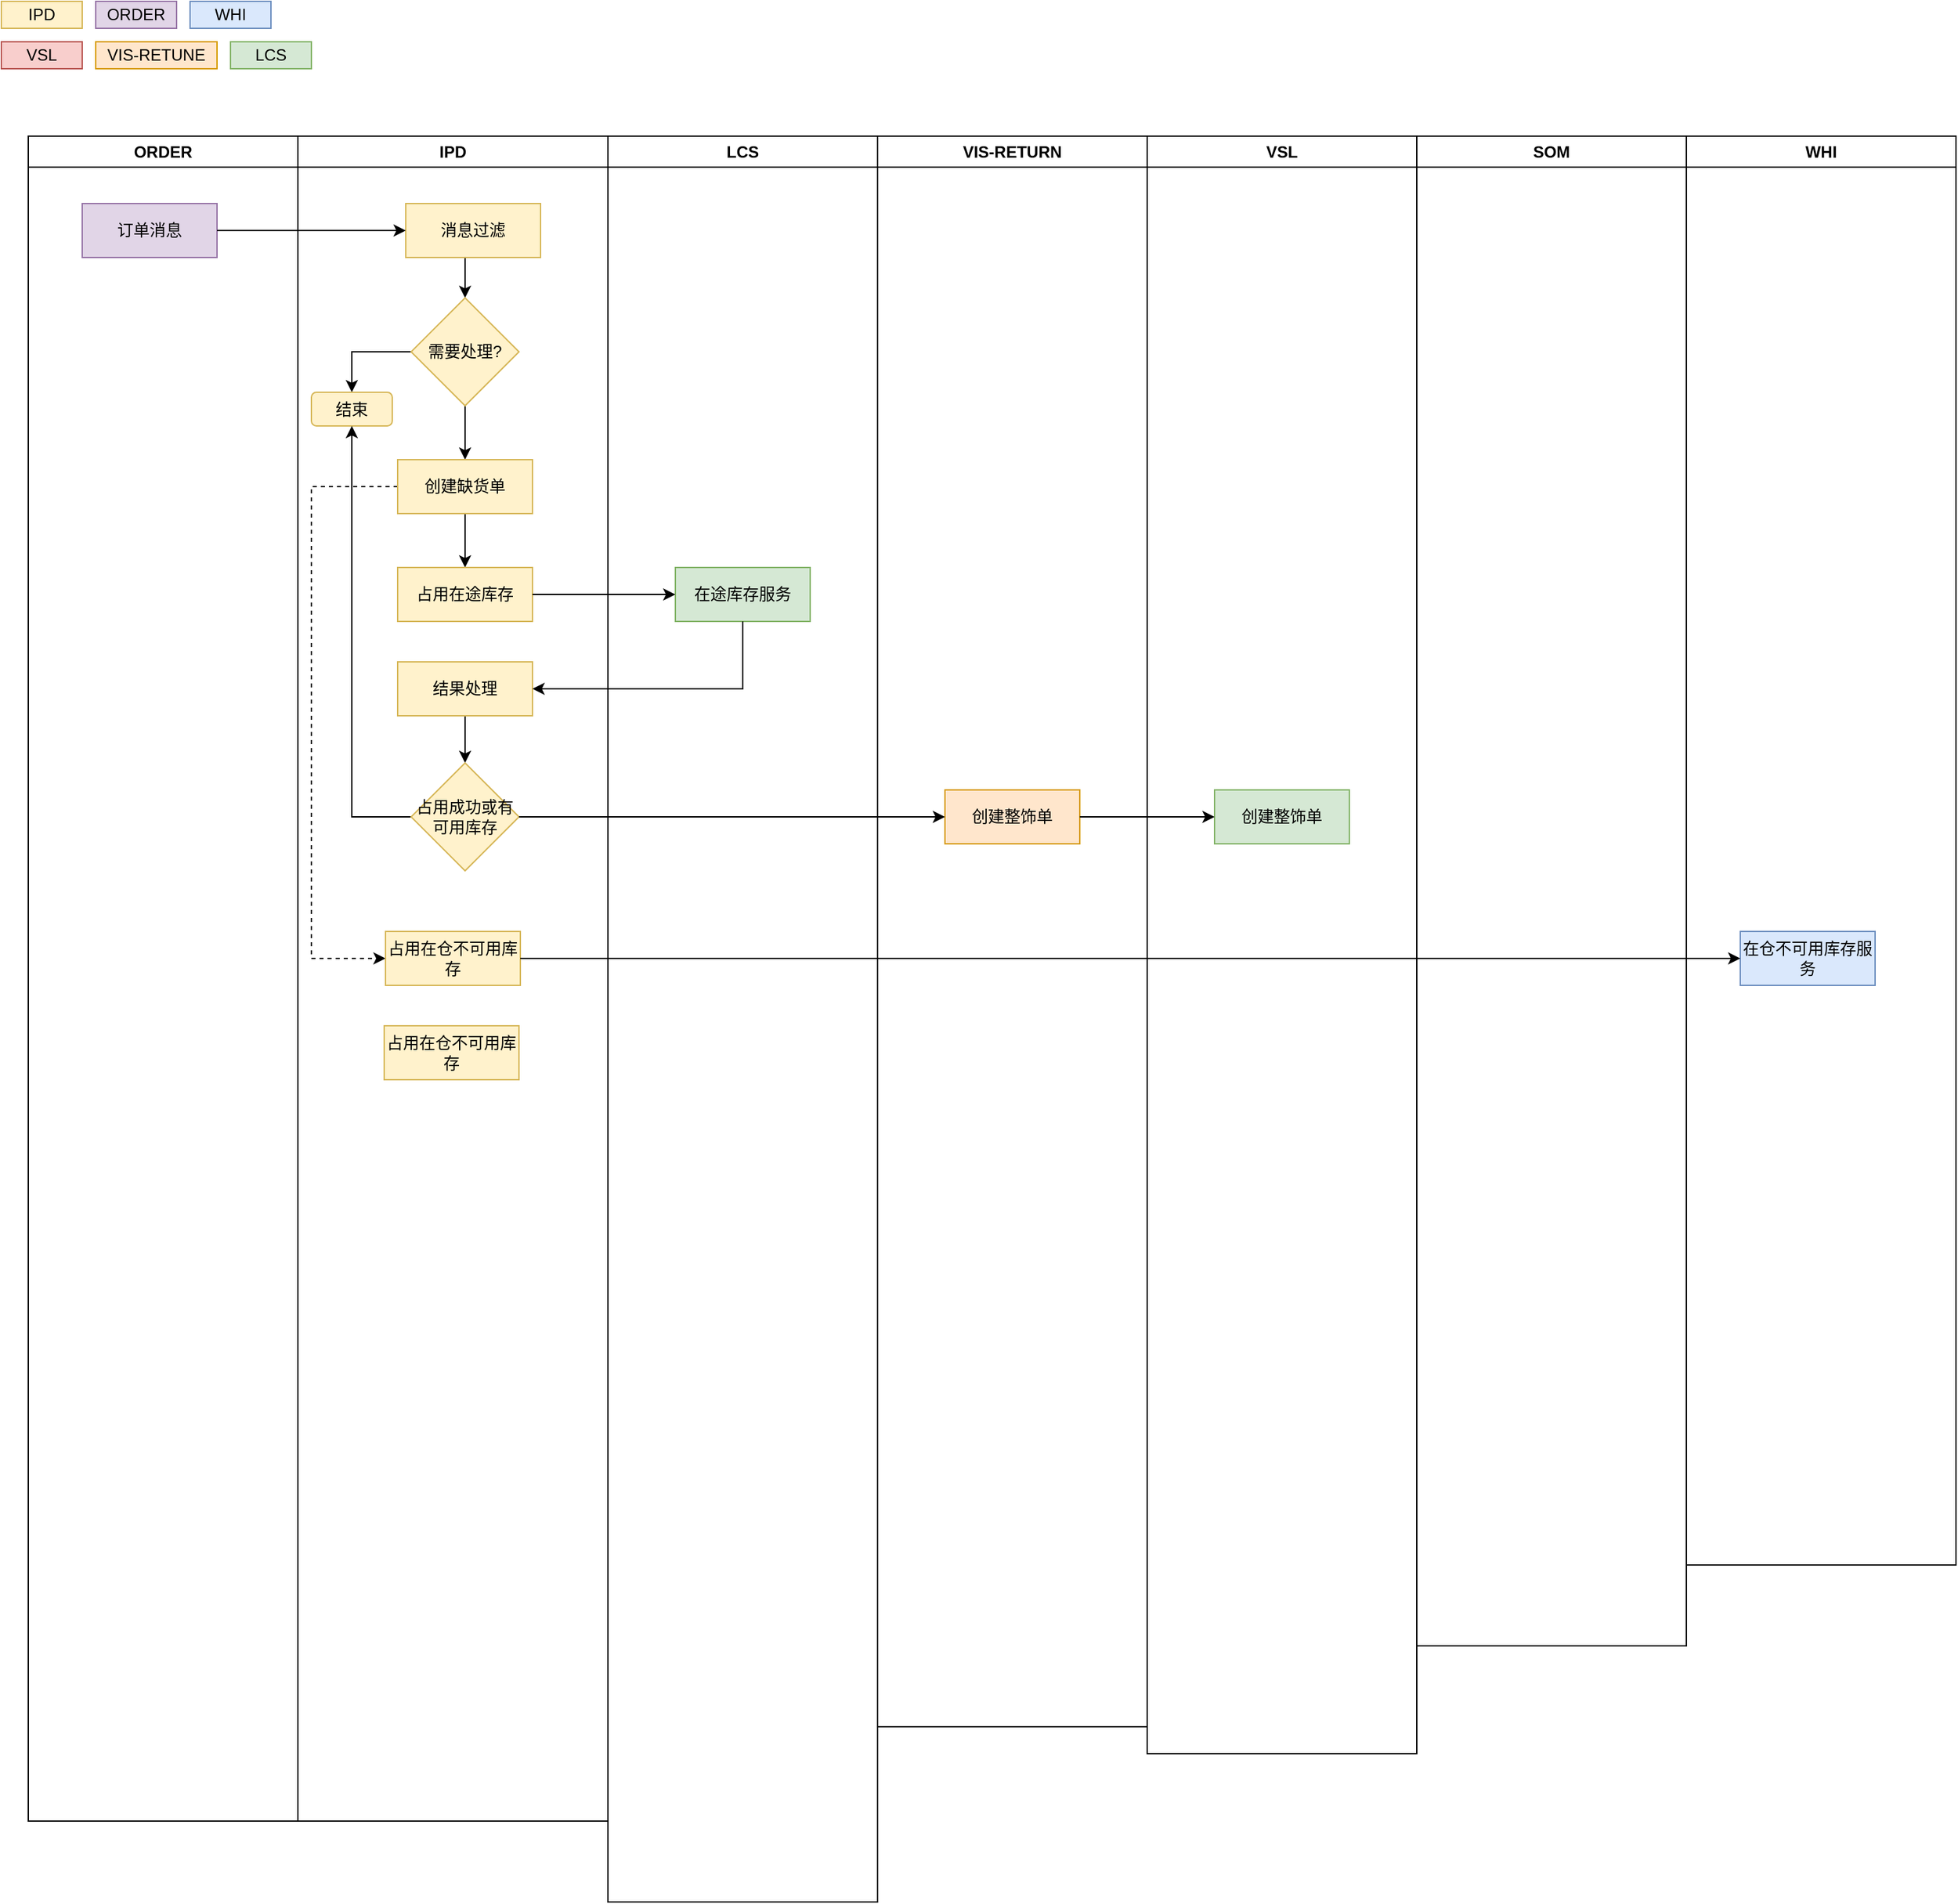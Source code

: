<mxfile version="27.1.6" pages="5">
  <diagram id="n0U-pjxqnHzrjBQLgEDL" name="整体流程">
    <mxGraphModel dx="1426" dy="785" grid="1" gridSize="10" guides="1" tooltips="1" connect="1" arrows="1" fold="1" page="1" pageScale="1" pageWidth="827" pageHeight="1169" math="0" shadow="0">
      <root>
        <mxCell id="0" />
        <mxCell id="1" parent="0" />
        <mxCell id="XpTP4r9FSv818ni82Qx1-3" value="ORDER" style="rounded=0;whiteSpace=wrap;html=1;fillColor=#e1d5e7;strokeColor=#9673a6;" vertex="1" parent="1">
          <mxGeometry x="100" y="20" width="60" height="20" as="geometry" />
        </mxCell>
        <mxCell id="XpTP4r9FSv818ni82Qx1-4" value="IPD" style="rounded=0;whiteSpace=wrap;html=1;fillColor=#fff2cc;strokeColor=#d6b656;" vertex="1" parent="1">
          <mxGeometry x="30" y="20" width="60" height="20" as="geometry" />
        </mxCell>
        <mxCell id="XpTP4r9FSv818ni82Qx1-5" value="LCS" style="rounded=0;whiteSpace=wrap;html=1;fillColor=#d5e8d4;strokeColor=#82b366;" vertex="1" parent="1">
          <mxGeometry x="200" y="50" width="60" height="20" as="geometry" />
        </mxCell>
        <mxCell id="XpTP4r9FSv818ni82Qx1-7" value="WHI" style="rounded=0;whiteSpace=wrap;html=1;fillColor=#dae8fc;strokeColor=#6c8ebf;" vertex="1" parent="1">
          <mxGeometry x="170" y="20" width="60" height="20" as="geometry" />
        </mxCell>
        <mxCell id="XpTP4r9FSv818ni82Qx1-8" value="VIS-RETUNE" style="rounded=0;whiteSpace=wrap;html=1;fillColor=#ffe6cc;strokeColor=#d79b00;" vertex="1" parent="1">
          <mxGeometry x="100" y="50" width="90" height="20" as="geometry" />
        </mxCell>
        <mxCell id="XpTP4r9FSv818ni82Qx1-9" value="VSL" style="rounded=0;whiteSpace=wrap;html=1;fillColor=#f8cecc;strokeColor=#b85450;" vertex="1" parent="1">
          <mxGeometry x="30" y="50" width="60" height="20" as="geometry" />
        </mxCell>
        <mxCell id="XpTP4r9FSv818ni82Qx1-13" value="ORDER" style="swimlane;whiteSpace=wrap;html=1;" vertex="1" parent="1">
          <mxGeometry x="50" y="120" width="200" height="1250" as="geometry" />
        </mxCell>
        <mxCell id="XpTP4r9FSv818ni82Qx1-19" value="订单消息" style="rounded=0;whiteSpace=wrap;html=1;fillColor=#e1d5e7;strokeColor=#9673a6;" vertex="1" parent="XpTP4r9FSv818ni82Qx1-13">
          <mxGeometry x="40" y="50" width="100" height="40" as="geometry" />
        </mxCell>
        <mxCell id="XpTP4r9FSv818ni82Qx1-14" value="IPD" style="swimlane;whiteSpace=wrap;html=1;" vertex="1" parent="1">
          <mxGeometry x="250" y="120" width="230" height="1250" as="geometry" />
        </mxCell>
        <mxCell id="XpTP4r9FSv818ni82Qx1-25" style="edgeStyle=orthogonalEdgeStyle;rounded=0;orthogonalLoop=1;jettySize=auto;html=1;exitX=0.5;exitY=1;exitDx=0;exitDy=0;entryX=0.5;entryY=0;entryDx=0;entryDy=0;" edge="1" parent="XpTP4r9FSv818ni82Qx1-14" source="XpTP4r9FSv818ni82Qx1-21" target="XpTP4r9FSv818ni82Qx1-24">
          <mxGeometry relative="1" as="geometry" />
        </mxCell>
        <mxCell id="XpTP4r9FSv818ni82Qx1-21" value="消息过滤" style="rounded=0;whiteSpace=wrap;html=1;fillColor=#fff2cc;strokeColor=#d6b656;" vertex="1" parent="XpTP4r9FSv818ni82Qx1-14">
          <mxGeometry x="80" y="50" width="100" height="40" as="geometry" />
        </mxCell>
        <mxCell id="XpTP4r9FSv818ni82Qx1-27" style="edgeStyle=orthogonalEdgeStyle;rounded=0;orthogonalLoop=1;jettySize=auto;html=1;entryX=0.5;entryY=0;entryDx=0;entryDy=0;" edge="1" parent="XpTP4r9FSv818ni82Qx1-14" source="XpTP4r9FSv818ni82Qx1-24" target="XpTP4r9FSv818ni82Qx1-26">
          <mxGeometry relative="1" as="geometry" />
        </mxCell>
        <mxCell id="XpTP4r9FSv818ni82Qx1-29" style="edgeStyle=orthogonalEdgeStyle;rounded=0;orthogonalLoop=1;jettySize=auto;html=1;entryX=0.5;entryY=0;entryDx=0;entryDy=0;" edge="1" parent="XpTP4r9FSv818ni82Qx1-14" source="XpTP4r9FSv818ni82Qx1-24" target="XpTP4r9FSv818ni82Qx1-28">
          <mxGeometry relative="1" as="geometry" />
        </mxCell>
        <mxCell id="XpTP4r9FSv818ni82Qx1-24" value="需要处理?" style="rhombus;whiteSpace=wrap;html=1;fillColor=#fff2cc;strokeColor=#d6b656;" vertex="1" parent="XpTP4r9FSv818ni82Qx1-14">
          <mxGeometry x="84" y="120" width="80" height="80" as="geometry" />
        </mxCell>
        <mxCell id="XpTP4r9FSv818ni82Qx1-26" value="结束" style="rounded=1;whiteSpace=wrap;html=1;fillColor=#fff2cc;strokeColor=#d6b656;" vertex="1" parent="XpTP4r9FSv818ni82Qx1-14">
          <mxGeometry x="10" y="190" width="60" height="25" as="geometry" />
        </mxCell>
        <mxCell id="XpTP4r9FSv818ni82Qx1-34" value="" style="edgeStyle=orthogonalEdgeStyle;rounded=0;orthogonalLoop=1;jettySize=auto;html=1;" edge="1" parent="XpTP4r9FSv818ni82Qx1-14" source="XpTP4r9FSv818ni82Qx1-28" target="XpTP4r9FSv818ni82Qx1-30">
          <mxGeometry relative="1" as="geometry" />
        </mxCell>
        <mxCell id="XpTP4r9FSv818ni82Qx1-45" style="edgeStyle=orthogonalEdgeStyle;rounded=0;orthogonalLoop=1;jettySize=auto;html=1;entryX=0;entryY=0.5;entryDx=0;entryDy=0;exitX=0;exitY=0.5;exitDx=0;exitDy=0;dashed=1;" edge="1" parent="XpTP4r9FSv818ni82Qx1-14" source="XpTP4r9FSv818ni82Qx1-28" target="XpTP4r9FSv818ni82Qx1-44">
          <mxGeometry relative="1" as="geometry">
            <Array as="points">
              <mxPoint x="10" y="260" />
              <mxPoint x="10" y="610" />
            </Array>
          </mxGeometry>
        </mxCell>
        <mxCell id="XpTP4r9FSv818ni82Qx1-28" value="创建缺货单" style="rounded=0;whiteSpace=wrap;html=1;fillColor=#fff2cc;strokeColor=#d6b656;" vertex="1" parent="XpTP4r9FSv818ni82Qx1-14">
          <mxGeometry x="74" y="240" width="100" height="40" as="geometry" />
        </mxCell>
        <mxCell id="XpTP4r9FSv818ni82Qx1-30" value="占用在途库存" style="rounded=0;whiteSpace=wrap;html=1;fillColor=#fff2cc;strokeColor=#d6b656;" vertex="1" parent="XpTP4r9FSv818ni82Qx1-14">
          <mxGeometry x="74" y="320" width="100" height="40" as="geometry" />
        </mxCell>
        <mxCell id="XpTP4r9FSv818ni82Qx1-38" value="" style="edgeStyle=orthogonalEdgeStyle;rounded=0;orthogonalLoop=1;jettySize=auto;html=1;" edge="1" parent="XpTP4r9FSv818ni82Qx1-14" source="XpTP4r9FSv818ni82Qx1-35" target="XpTP4r9FSv818ni82Qx1-37">
          <mxGeometry relative="1" as="geometry" />
        </mxCell>
        <mxCell id="XpTP4r9FSv818ni82Qx1-35" value="结果处理" style="rounded=0;whiteSpace=wrap;html=1;fillColor=#fff2cc;strokeColor=#d6b656;" vertex="1" parent="XpTP4r9FSv818ni82Qx1-14">
          <mxGeometry x="74" y="390" width="100" height="40" as="geometry" />
        </mxCell>
        <mxCell id="XpTP4r9FSv818ni82Qx1-39" style="edgeStyle=orthogonalEdgeStyle;rounded=0;orthogonalLoop=1;jettySize=auto;html=1;entryX=0.5;entryY=1;entryDx=0;entryDy=0;" edge="1" parent="XpTP4r9FSv818ni82Qx1-14" source="XpTP4r9FSv818ni82Qx1-37" target="XpTP4r9FSv818ni82Qx1-26">
          <mxGeometry relative="1" as="geometry" />
        </mxCell>
        <mxCell id="XpTP4r9FSv818ni82Qx1-37" value="占用成功或有可用库存" style="rhombus;whiteSpace=wrap;html=1;fillColor=#fff2cc;strokeColor=#d6b656;" vertex="1" parent="XpTP4r9FSv818ni82Qx1-14">
          <mxGeometry x="84" y="465" width="80" height="80" as="geometry" />
        </mxCell>
        <mxCell id="XpTP4r9FSv818ni82Qx1-44" value="占用在仓不可用库存" style="rounded=0;whiteSpace=wrap;html=1;fillColor=#fff2cc;strokeColor=#d6b656;" vertex="1" parent="XpTP4r9FSv818ni82Qx1-14">
          <mxGeometry x="65" y="590" width="100" height="40" as="geometry" />
        </mxCell>
        <mxCell id="XpTP4r9FSv818ni82Qx1-49" value="占用在仓不可用库存" style="rounded=0;whiteSpace=wrap;html=1;fillColor=#fff2cc;strokeColor=#d6b656;" vertex="1" parent="XpTP4r9FSv818ni82Qx1-14">
          <mxGeometry x="64" y="660" width="100" height="40" as="geometry" />
        </mxCell>
        <mxCell id="XpTP4r9FSv818ni82Qx1-15" value="LCS" style="swimlane;whiteSpace=wrap;html=1;" vertex="1" parent="1">
          <mxGeometry x="480" y="120" width="200" height="1310" as="geometry" />
        </mxCell>
        <mxCell id="XpTP4r9FSv818ni82Qx1-31" value="在途库存服务" style="rounded=0;whiteSpace=wrap;html=1;fillColor=#d5e8d4;strokeColor=#82b366;" vertex="1" parent="XpTP4r9FSv818ni82Qx1-15">
          <mxGeometry x="50" y="320" width="100" height="40" as="geometry" />
        </mxCell>
        <mxCell id="XpTP4r9FSv818ni82Qx1-16" value="VIS-RETURN" style="swimlane;whiteSpace=wrap;html=1;" vertex="1" parent="1">
          <mxGeometry x="680" y="120" width="200" height="1180" as="geometry" />
        </mxCell>
        <mxCell id="XpTP4r9FSv818ni82Qx1-40" value="创建整饰单" style="rounded=0;whiteSpace=wrap;html=1;fillColor=#ffe6cc;strokeColor=#d79b00;" vertex="1" parent="XpTP4r9FSv818ni82Qx1-16">
          <mxGeometry x="50" y="485" width="100" height="40" as="geometry" />
        </mxCell>
        <mxCell id="XpTP4r9FSv818ni82Qx1-17" value="VSL" style="swimlane;whiteSpace=wrap;html=1;" vertex="1" parent="1">
          <mxGeometry x="880" y="120" width="200" height="1200" as="geometry" />
        </mxCell>
        <mxCell id="XpTP4r9FSv818ni82Qx1-42" value="创建整饰单" style="rounded=0;whiteSpace=wrap;html=1;fillColor=#d5e8d4;strokeColor=#82b366;" vertex="1" parent="XpTP4r9FSv818ni82Qx1-17">
          <mxGeometry x="50" y="485" width="100" height="40" as="geometry" />
        </mxCell>
        <mxCell id="XpTP4r9FSv818ni82Qx1-18" value="SOM" style="swimlane;whiteSpace=wrap;html=1;startSize=23;" vertex="1" parent="1">
          <mxGeometry x="1080" y="120" width="200" height="1120" as="geometry" />
        </mxCell>
        <mxCell id="XpTP4r9FSv818ni82Qx1-20" value="WHI" style="swimlane;whiteSpace=wrap;html=1;startSize=23;" vertex="1" parent="1">
          <mxGeometry x="1280" y="120" width="200" height="1060" as="geometry" />
        </mxCell>
        <mxCell id="XpTP4r9FSv818ni82Qx1-47" value="在仓不可用库存服务" style="rounded=0;whiteSpace=wrap;html=1;fillColor=#dae8fc;strokeColor=#6c8ebf;" vertex="1" parent="XpTP4r9FSv818ni82Qx1-20">
          <mxGeometry x="40" y="590" width="100" height="40" as="geometry" />
        </mxCell>
        <mxCell id="XpTP4r9FSv818ni82Qx1-22" style="edgeStyle=orthogonalEdgeStyle;rounded=0;orthogonalLoop=1;jettySize=auto;html=1;entryX=0;entryY=0.5;entryDx=0;entryDy=0;" edge="1" parent="1" source="XpTP4r9FSv818ni82Qx1-19" target="XpTP4r9FSv818ni82Qx1-21">
          <mxGeometry relative="1" as="geometry" />
        </mxCell>
        <mxCell id="XpTP4r9FSv818ni82Qx1-33" value="" style="edgeStyle=orthogonalEdgeStyle;rounded=0;orthogonalLoop=1;jettySize=auto;html=1;" edge="1" parent="1" source="XpTP4r9FSv818ni82Qx1-30" target="XpTP4r9FSv818ni82Qx1-31">
          <mxGeometry relative="1" as="geometry" />
        </mxCell>
        <mxCell id="XpTP4r9FSv818ni82Qx1-36" style="edgeStyle=orthogonalEdgeStyle;rounded=0;orthogonalLoop=1;jettySize=auto;html=1;entryX=1;entryY=0.5;entryDx=0;entryDy=0;exitX=0.5;exitY=1;exitDx=0;exitDy=0;" edge="1" parent="1" source="XpTP4r9FSv818ni82Qx1-31" target="XpTP4r9FSv818ni82Qx1-35">
          <mxGeometry relative="1" as="geometry" />
        </mxCell>
        <mxCell id="XpTP4r9FSv818ni82Qx1-41" style="edgeStyle=orthogonalEdgeStyle;rounded=0;orthogonalLoop=1;jettySize=auto;html=1;" edge="1" parent="1" source="XpTP4r9FSv818ni82Qx1-37" target="XpTP4r9FSv818ni82Qx1-40">
          <mxGeometry relative="1" as="geometry" />
        </mxCell>
        <mxCell id="XpTP4r9FSv818ni82Qx1-43" style="edgeStyle=orthogonalEdgeStyle;rounded=0;orthogonalLoop=1;jettySize=auto;html=1;entryX=0;entryY=0.5;entryDx=0;entryDy=0;" edge="1" parent="1" source="XpTP4r9FSv818ni82Qx1-40" target="XpTP4r9FSv818ni82Qx1-42">
          <mxGeometry relative="1" as="geometry" />
        </mxCell>
        <mxCell id="XpTP4r9FSv818ni82Qx1-48" style="edgeStyle=orthogonalEdgeStyle;rounded=0;orthogonalLoop=1;jettySize=auto;html=1;entryX=0;entryY=0.5;entryDx=0;entryDy=0;" edge="1" parent="1" source="XpTP4r9FSv818ni82Qx1-44" target="XpTP4r9FSv818ni82Qx1-47">
          <mxGeometry relative="1" as="geometry" />
        </mxCell>
      </root>
    </mxGraphModel>
  </diagram>
  <diagram name="消费lcs库存变动消息" id="qPTL67iW3FavTKRaM9Dn">
    <mxGraphModel dx="1665" dy="751" grid="1" gridSize="10" guides="1" tooltips="1" connect="1" arrows="1" fold="1" page="1" pageScale="1" pageWidth="827" pageHeight="1169" math="0" shadow="0">
      <root>
        <mxCell id="0" />
        <mxCell id="1" parent="0" />
        <mxCell id="isY25b7rCgrjjyUKJNW0-4" value="" style="edgeStyle=orthogonalEdgeStyle;rounded=0;orthogonalLoop=1;jettySize=auto;html=1;" edge="1" parent="1" source="isY25b7rCgrjjyUKJNW0-1" target="isY25b7rCgrjjyUKJNW0-3">
          <mxGeometry relative="1" as="geometry" />
        </mxCell>
        <mxCell id="isY25b7rCgrjjyUKJNW0-1" value="组装数据" style="rounded=0;whiteSpace=wrap;html=1;" vertex="1" parent="1">
          <mxGeometry x="10" y="430" width="80" height="30" as="geometry" />
        </mxCell>
        <mxCell id="isY25b7rCgrjjyUKJNW0-11" value="" style="edgeStyle=orthogonalEdgeStyle;rounded=0;orthogonalLoop=1;jettySize=auto;html=1;" edge="1" parent="1" source="isY25b7rCgrjjyUKJNW0-3" target="isY25b7rCgrjjyUKJNW0-5">
          <mxGeometry relative="1" as="geometry" />
        </mxCell>
        <mxCell id="isY25b7rCgrjjyUKJNW0-3" value="分组" style="rounded=0;whiteSpace=wrap;html=1;" vertex="1" parent="1">
          <mxGeometry x="140" y="430" width="80" height="30" as="geometry" />
        </mxCell>
        <mxCell id="isY25b7rCgrjjyUKJNW0-7" value="" style="edgeStyle=orthogonalEdgeStyle;rounded=0;orthogonalLoop=1;jettySize=auto;html=1;" edge="1" parent="1" source="isY25b7rCgrjjyUKJNW0-5" target="isY25b7rCgrjjyUKJNW0-6">
          <mxGeometry relative="1" as="geometry" />
        </mxCell>
        <mxCell id="isY25b7rCgrjjyUKJNW0-5" value="占用" style="rounded=0;whiteSpace=wrap;html=1;" vertex="1" parent="1">
          <mxGeometry x="270" y="430" width="80" height="30" as="geometry" />
        </mxCell>
        <mxCell id="isY25b7rCgrjjyUKJNW0-12" style="edgeStyle=orthogonalEdgeStyle;rounded=0;orthogonalLoop=1;jettySize=auto;html=1;entryX=0;entryY=0.5;entryDx=0;entryDy=0;" edge="1" parent="1" source="isY25b7rCgrjjyUKJNW0-6" target="isY25b7rCgrjjyUKJNW0-9">
          <mxGeometry relative="1" as="geometry" />
        </mxCell>
        <mxCell id="isY25b7rCgrjjyUKJNW0-13" style="edgeStyle=orthogonalEdgeStyle;rounded=0;orthogonalLoop=1;jettySize=auto;html=1;entryX=0;entryY=0.5;entryDx=0;entryDy=0;" edge="1" parent="1" source="isY25b7rCgrjjyUKJNW0-6" target="isY25b7rCgrjjyUKJNW0-8">
          <mxGeometry relative="1" as="geometry" />
        </mxCell>
        <mxCell id="isY25b7rCgrjjyUKJNW0-14" style="edgeStyle=orthogonalEdgeStyle;rounded=0;orthogonalLoop=1;jettySize=auto;html=1;entryX=0;entryY=0.5;entryDx=0;entryDy=0;" edge="1" parent="1" source="isY25b7rCgrjjyUKJNW0-6" target="isY25b7rCgrjjyUKJNW0-10">
          <mxGeometry relative="1" as="geometry" />
        </mxCell>
        <mxCell id="isY25b7rCgrjjyUKJNW0-6" value="结果码判断" style="rhombus;whiteSpace=wrap;html=1;" vertex="1" parent="1">
          <mxGeometry x="390" y="410" width="70" height="70" as="geometry" />
        </mxCell>
        <mxCell id="isY25b7rCgrjjyUKJNW0-17" value="" style="edgeStyle=orthogonalEdgeStyle;rounded=0;orthogonalLoop=1;jettySize=auto;html=1;" edge="1" parent="1" source="isY25b7rCgrjjyUKJNW0-8" target="isY25b7rCgrjjyUKJNW0-16">
          <mxGeometry relative="1" as="geometry" />
        </mxCell>
        <mxCell id="isY25b7rCgrjjyUKJNW0-8" value="下发整饰" style="rounded=0;whiteSpace=wrap;html=1;" vertex="1" parent="1">
          <mxGeometry x="587" y="360" width="73" height="30" as="geometry" />
        </mxCell>
        <mxCell id="isY25b7rCgrjjyUKJNW0-9" value="下发整饰" style="rounded=0;whiteSpace=wrap;html=1;" vertex="1" parent="1">
          <mxGeometry x="587" y="430" width="73" height="30" as="geometry" />
        </mxCell>
        <mxCell id="isY25b7rCgrjjyUKJNW0-10" value="终止匹配" style="rounded=0;whiteSpace=wrap;html=1;" vertex="1" parent="1">
          <mxGeometry x="587" y="500" width="73" height="30" as="geometry" />
        </mxCell>
        <mxCell id="isY25b7rCgrjjyUKJNW0-15" value="先按日期分组，遍历每个分组，对分组内的缺货明细，&lt;div&gt;一条一条处理&lt;/div&gt;&lt;div&gt;按明细占用库存，&lt;/div&gt;&lt;div&gt;占用成功，则更新整饰flag，发送vms消息&lt;/div&gt;&lt;div&gt;占用失败，但有可用库存，更新整饰flag&lt;/div&gt;&lt;div&gt;其他情况，终止当前分组处理，因为是经过排序的，前面的占用不了，后面的不能占用&lt;/div&gt;&lt;div&gt;&lt;br&gt;&lt;/div&gt;" style="text;html=1;align=left;verticalAlign=middle;whiteSpace=wrap;rounded=0;" vertex="1" parent="1">
          <mxGeometry x="20" y="230" width="420" height="100" as="geometry" />
        </mxCell>
        <mxCell id="isY25b7rCgrjjyUKJNW0-16" value="广播VMS消息" style="rounded=0;whiteSpace=wrap;html=1;" vertex="1" parent="1">
          <mxGeometry x="710" y="360" width="93" height="30" as="geometry" />
        </mxCell>
      </root>
    </mxGraphModel>
  </diagram>
  <diagram id="OQ8UGpZ71tKUXNUrXV7f" name="自动扣款标识打标及推送">
    <mxGraphModel dx="1426" dy="751" grid="1" gridSize="10" guides="1" tooltips="1" connect="1" arrows="1" fold="1" page="1" pageScale="1" pageWidth="827" pageHeight="1169" math="0" shadow="0">
      <root>
        <mxCell id="0" />
        <mxCell id="1" parent="0" />
        <mxCell id="0o12rKz0AFwIqU6017y3-3" style="edgeStyle=orthogonalEdgeStyle;rounded=0;orthogonalLoop=1;jettySize=auto;html=1;entryX=0.5;entryY=0;entryDx=0;entryDy=0;" edge="1" parent="1" source="0o12rKz0AFwIqU6017y3-1" target="0o12rKz0AFwIqU6017y3-2">
          <mxGeometry relative="1" as="geometry" />
        </mxCell>
        <mxCell id="0o12rKz0AFwIqU6017y3-1" value="Saturn" style="rounded=1;whiteSpace=wrap;html=1;fillColor=#e1d5e7;strokeColor=#9673a6;" vertex="1" parent="1">
          <mxGeometry x="200" y="130" width="120" height="40" as="geometry" />
        </mxCell>
        <mxCell id="0o12rKz0AFwIqU6017y3-9" style="edgeStyle=orthogonalEdgeStyle;rounded=0;orthogonalLoop=1;jettySize=auto;html=1;entryX=0.5;entryY=0;entryDx=0;entryDy=0;" edge="1" parent="1" source="0o12rKz0AFwIqU6017y3-2" target="0o12rKz0AFwIqU6017y3-8">
          <mxGeometry relative="1" as="geometry" />
        </mxCell>
        <mxCell id="0o12rKz0AFwIqU6017y3-2" value="数据捞取" style="rounded=0;whiteSpace=wrap;html=1;" vertex="1" parent="1">
          <mxGeometry x="200" y="285" width="120" height="40" as="geometry" />
        </mxCell>
        <mxCell id="0o12rKz0AFwIqU6017y3-4" value="是" style="text;html=1;align=left;verticalAlign=middle;whiteSpace=wrap;rounded=0;" vertex="1" parent="1">
          <mxGeometry x="230" y="455" width="20" height="25" as="geometry" />
        </mxCell>
        <mxCell id="0o12rKz0AFwIqU6017y3-5" value="" style="shape=cylinder3;whiteSpace=wrap;html=1;boundedLbl=1;backgroundOutline=1;size=15;fillColor=#d5e8d4;strokeColor=#82b366;" vertex="1" parent="1">
          <mxGeometry x="590" y="280" width="50" height="50" as="geometry" />
        </mxCell>
        <mxCell id="0o12rKz0AFwIqU6017y3-6" value="stock_out_document_detail" style="text;html=1;align=center;verticalAlign=middle;whiteSpace=wrap;rounded=0;" vertex="1" parent="1">
          <mxGeometry x="550" y="340" width="160" height="30" as="geometry" />
        </mxCell>
        <mxCell id="0o12rKz0AFwIqU6017y3-7" style="edgeStyle=orthogonalEdgeStyle;rounded=0;orthogonalLoop=1;jettySize=auto;html=1;entryX=0;entryY=0.5;entryDx=0;entryDy=0;entryPerimeter=0;" edge="1" parent="1" source="0o12rKz0AFwIqU6017y3-2" target="0o12rKz0AFwIqU6017y3-5">
          <mxGeometry relative="1" as="geometry" />
        </mxCell>
        <mxCell id="0o12rKz0AFwIqU6017y3-15" value="" style="edgeStyle=orthogonalEdgeStyle;rounded=0;orthogonalLoop=1;jettySize=auto;html=1;" edge="1" parent="1" source="0o12rKz0AFwIqU6017y3-8" target="0o12rKz0AFwIqU6017y3-14">
          <mxGeometry relative="1" as="geometry" />
        </mxCell>
        <mxCell id="0o12rKz0AFwIqU6017y3-36" style="edgeStyle=orthogonalEdgeStyle;rounded=0;orthogonalLoop=1;jettySize=auto;html=1;entryX=0;entryY=0.5;entryDx=0;entryDy=0;" edge="1" parent="1" source="0o12rKz0AFwIqU6017y3-8" target="0o12rKz0AFwIqU6017y3-35">
          <mxGeometry relative="1" as="geometry" />
        </mxCell>
        <mxCell id="0o12rKz0AFwIqU6017y3-8" value="有数据" style="rhombus;whiteSpace=wrap;html=1;" vertex="1" parent="1">
          <mxGeometry x="220" y="375" width="80" height="80" as="geometry" />
        </mxCell>
        <mxCell id="0o12rKz0AFwIqU6017y3-13" value="补货再途&lt;div&gt;未超补货截止时间&lt;/div&gt;&lt;div&gt;未查询是否可扣款&lt;/div&gt;&lt;div&gt;不可提前扣款-可重试&lt;/div&gt;" style="text;html=1;align=left;verticalAlign=middle;whiteSpace=wrap;rounded=0;" vertex="1" parent="1">
          <mxGeometry x="340" y="230" width="140" height="70" as="geometry" />
        </mxCell>
        <mxCell id="0o12rKz0AFwIqU6017y3-19" style="edgeStyle=orthogonalEdgeStyle;rounded=0;orthogonalLoop=1;jettySize=auto;html=1;" edge="1" parent="1" source="0o12rKz0AFwIqU6017y3-14" target="0o12rKz0AFwIqU6017y3-16">
          <mxGeometry relative="1" as="geometry" />
        </mxCell>
        <mxCell id="0o12rKz0AFwIqU6017y3-14" value="查询同条码数据并排序" style="rounded=0;whiteSpace=wrap;html=1;" vertex="1" parent="1">
          <mxGeometry x="200" y="500" width="120" height="40" as="geometry" />
        </mxCell>
        <mxCell id="0o12rKz0AFwIqU6017y3-20" style="edgeStyle=orthogonalEdgeStyle;rounded=0;orthogonalLoop=1;jettySize=auto;html=1;" edge="1" parent="1" source="0o12rKz0AFwIqU6017y3-16" target="0o12rKz0AFwIqU6017y3-17">
          <mxGeometry relative="1" as="geometry" />
        </mxCell>
        <mxCell id="0o12rKz0AFwIqU6017y3-16" value="计算当前缺货单的序号" style="rounded=0;whiteSpace=wrap;html=1;" vertex="1" parent="1">
          <mxGeometry x="200" y="575" width="120" height="40" as="geometry" />
        </mxCell>
        <mxCell id="0o12rKz0AFwIqU6017y3-22" value="" style="edgeStyle=orthogonalEdgeStyle;rounded=0;orthogonalLoop=1;jettySize=auto;html=1;" edge="1" parent="1" source="0o12rKz0AFwIqU6017y3-17" target="0o12rKz0AFwIqU6017y3-21">
          <mxGeometry relative="1" as="geometry" />
        </mxCell>
        <mxCell id="0o12rKz0AFwIqU6017y3-17" value="查询同条码补货在途并占用在途库存数量" style="rounded=0;whiteSpace=wrap;html=1;" vertex="1" parent="1">
          <mxGeometry x="200" y="650" width="120" height="40" as="geometry" />
        </mxCell>
        <mxCell id="0o12rKz0AFwIqU6017y3-24" value="" style="edgeStyle=orthogonalEdgeStyle;rounded=0;orthogonalLoop=1;jettySize=auto;html=1;" edge="1" parent="1" source="0o12rKz0AFwIqU6017y3-21" target="0o12rKz0AFwIqU6017y3-23">
          <mxGeometry relative="1" as="geometry" />
        </mxCell>
        <mxCell id="0o12rKz0AFwIqU6017y3-21" value="查询用户ID、订单金额" style="rounded=0;whiteSpace=wrap;html=1;" vertex="1" parent="1">
          <mxGeometry x="200" y="730" width="120" height="40" as="geometry" />
        </mxCell>
        <mxCell id="0o12rKz0AFwIqU6017y3-26" style="edgeStyle=orthogonalEdgeStyle;rounded=0;orthogonalLoop=1;jettySize=auto;html=1;entryX=0;entryY=0.5;entryDx=0;entryDy=0;" edge="1" parent="1" source="0o12rKz0AFwIqU6017y3-23" target="0o12rKz0AFwIqU6017y3-27">
          <mxGeometry relative="1" as="geometry">
            <mxPoint x="430" y="840" as="targetPoint" />
          </mxGeometry>
        </mxCell>
        <mxCell id="0o12rKz0AFwIqU6017y3-34" style="edgeStyle=orthogonalEdgeStyle;rounded=0;orthogonalLoop=1;jettySize=auto;html=1;entryX=0.5;entryY=0;entryDx=0;entryDy=0;" edge="1" parent="1" source="0o12rKz0AFwIqU6017y3-23" target="0o12rKz0AFwIqU6017y3-31">
          <mxGeometry relative="1" as="geometry" />
        </mxCell>
        <mxCell id="0o12rKz0AFwIqU6017y3-23" value="调用SOM判断" style="rounded=0;whiteSpace=wrap;html=1;" vertex="1" parent="1">
          <mxGeometry x="200" y="820" width="120" height="40" as="geometry" />
        </mxCell>
        <mxCell id="0o12rKz0AFwIqU6017y3-29" value="" style="edgeStyle=orthogonalEdgeStyle;rounded=0;orthogonalLoop=1;jettySize=auto;html=1;entryX=1;entryY=0.5;entryDx=0;entryDy=0;exitX=0.5;exitY=1;exitDx=0;exitDy=0;" edge="1" parent="1" source="0o12rKz0AFwIqU6017y3-27" target="0o12rKz0AFwIqU6017y3-31">
          <mxGeometry relative="1" as="geometry">
            <mxPoint x="463" y="900" as="targetPoint" />
          </mxGeometry>
        </mxCell>
        <mxCell id="0o12rKz0AFwIqU6017y3-27" value="SOM扣款判断" style="shape=process;whiteSpace=wrap;html=1;backgroundOutline=1;fillColor=#dae8fc;strokeColor=#6c8ebf;" vertex="1" parent="1">
          <mxGeometry x="400" y="820" width="126" height="40" as="geometry" />
        </mxCell>
        <mxCell id="0o12rKz0AFwIqU6017y3-38" style="edgeStyle=orthogonalEdgeStyle;rounded=0;orthogonalLoop=1;jettySize=auto;html=1;entryX=0;entryY=0.5;entryDx=0;entryDy=0;exitX=0;exitY=0.5;exitDx=0;exitDy=0;" edge="1" parent="1" source="0o12rKz0AFwIqU6017y3-31" target="0o12rKz0AFwIqU6017y3-2">
          <mxGeometry relative="1" as="geometry">
            <Array as="points">
              <mxPoint x="150" y="930" />
              <mxPoint x="150" y="305" />
            </Array>
          </mxGeometry>
        </mxCell>
        <mxCell id="0o12rKz0AFwIqU6017y3-31" value="更新biz_flag" style="rounded=0;whiteSpace=wrap;html=1;" vertex="1" parent="1">
          <mxGeometry x="200" y="910" width="120" height="40" as="geometry" />
        </mxCell>
        <mxCell id="0o12rKz0AFwIqU6017y3-33" value="返回1 ， biz_flag 第 7位 第8 位为1&lt;div&gt;返回2，&amp;nbsp;&amp;nbsp;&lt;span style=&quot;background-color: transparent; color: light-dark(rgb(0, 0, 0), rgb(255, 255, 255));&quot;&gt;biz_flag 第 7位 第9 位为1&lt;/span&gt;&lt;/div&gt;&lt;div&gt;返回3，&amp;nbsp;&amp;nbsp;&lt;span style=&quot;color: light-dark(rgb(0, 0, 0), rgb(255, 255, 255)); background-color: transparent;&quot;&gt;biz_flag 第 7位为1&lt;/span&gt;&lt;span style=&quot;background-color: transparent; color: light-dark(rgb(0, 0, 0), rgb(255, 255, 255));&quot;&gt;&lt;br&gt;&lt;/span&gt;&lt;/div&gt;" style="text;html=1;align=left;verticalAlign=middle;whiteSpace=wrap;rounded=0;" vertex="1" parent="1">
          <mxGeometry x="336" y="940" width="190" height="50" as="geometry" />
        </mxCell>
        <mxCell id="0o12rKz0AFwIqU6017y3-35" value="结束" style="rounded=1;whiteSpace=wrap;html=1;fillColor=#ffe6cc;strokeColor=#d79b00;" vertex="1" parent="1">
          <mxGeometry x="440" y="395" width="120" height="40" as="geometry" />
        </mxCell>
        <mxCell id="0o12rKz0AFwIqU6017y3-39" value="支持分片， 捞取时按shard_id % 总分片数 = 当前分片捞取数据" style="text;html=1;align=left;verticalAlign=middle;whiteSpace=wrap;rounded=0;" vertex="1" parent="1">
          <mxGeometry x="280" y="190" width="350" height="30" as="geometry" />
        </mxCell>
        <mxCell id="0o12rKz0AFwIqU6017y3-40" value="更新maxId, 继续遍历" style="text;html=1;align=left;verticalAlign=middle;whiteSpace=wrap;rounded=0;" vertex="1" parent="1">
          <mxGeometry x="40" y="585" width="120" height="30" as="geometry" />
        </mxCell>
        <mxCell id="0o12rKz0AFwIqU6017y3-41" value="否" style="text;html=1;align=left;verticalAlign=middle;whiteSpace=wrap;rounded=0;" vertex="1" parent="1">
          <mxGeometry x="310" y="390" width="20" height="25" as="geometry" />
        </mxCell>
        <mxCell id="0o12rKz0AFwIqU6017y3-42" value="" style="shape=cylinder3;whiteSpace=wrap;html=1;boundedLbl=1;backgroundOutline=1;size=15;fillColor=#d5e8d4;strokeColor=#82b366;" vertex="1" parent="1">
          <mxGeometry x="600" y="490" width="50" height="50" as="geometry" />
        </mxCell>
        <mxCell id="0o12rKz0AFwIqU6017y3-43" value="stock_out_document_detail" style="text;html=1;align=center;verticalAlign=middle;whiteSpace=wrap;rounded=0;" vertex="1" parent="1">
          <mxGeometry x="660" y="505" width="160" height="30" as="geometry" />
        </mxCell>
        <mxCell id="0o12rKz0AFwIqU6017y3-44" value="" style="shape=cylinder3;whiteSpace=wrap;html=1;boundedLbl=1;backgroundOutline=1;size=15;fillColor=#d5e8d4;strokeColor=#82b366;" vertex="1" parent="1">
          <mxGeometry x="600" y="640" width="50" height="50" as="geometry" />
        </mxCell>
        <mxCell id="0o12rKz0AFwIqU6017y3-45" value="stock_out_document_detail" style="text;html=1;align=center;verticalAlign=middle;whiteSpace=wrap;rounded=0;" vertex="1" parent="1">
          <mxGeometry x="660" y="655" width="160" height="30" as="geometry" />
        </mxCell>
        <mxCell id="0o12rKz0AFwIqU6017y3-46" value="" style="shape=cylinder3;whiteSpace=wrap;html=1;boundedLbl=1;backgroundOutline=1;size=15;fillColor=#d5e8d4;strokeColor=#82b366;" vertex="1" parent="1">
          <mxGeometry x="600" y="720" width="50" height="50" as="geometry" />
        </mxCell>
        <mxCell id="0o12rKz0AFwIqU6017y3-47" value="stock_out_document" style="text;html=1;align=left;verticalAlign=middle;whiteSpace=wrap;rounded=0;" vertex="1" parent="1">
          <mxGeometry x="660" y="735" width="130" height="30" as="geometry" />
        </mxCell>
        <mxCell id="0o12rKz0AFwIqU6017y3-48" style="edgeStyle=orthogonalEdgeStyle;rounded=0;orthogonalLoop=1;jettySize=auto;html=1;entryX=0;entryY=0;entryDx=0;entryDy=30;entryPerimeter=0;" edge="1" parent="1" source="0o12rKz0AFwIqU6017y3-14" target="0o12rKz0AFwIqU6017y3-42">
          <mxGeometry relative="1" as="geometry" />
        </mxCell>
        <mxCell id="0o12rKz0AFwIqU6017y3-49" style="edgeStyle=orthogonalEdgeStyle;rounded=0;orthogonalLoop=1;jettySize=auto;html=1;entryX=0;entryY=0;entryDx=0;entryDy=30;entryPerimeter=0;" edge="1" parent="1" source="0o12rKz0AFwIqU6017y3-17" target="0o12rKz0AFwIqU6017y3-44">
          <mxGeometry relative="1" as="geometry" />
        </mxCell>
        <mxCell id="0o12rKz0AFwIqU6017y3-50" style="edgeStyle=orthogonalEdgeStyle;rounded=0;orthogonalLoop=1;jettySize=auto;html=1;entryX=0.16;entryY=0.6;entryDx=0;entryDy=0;entryPerimeter=0;" edge="1" parent="1" source="0o12rKz0AFwIqU6017y3-21" target="0o12rKz0AFwIqU6017y3-46">
          <mxGeometry relative="1" as="geometry" />
        </mxCell>
        <mxCell id="0o12rKz0AFwIqU6017y3-51" value="根据订单号查询" style="text;html=1;align=left;verticalAlign=middle;whiteSpace=wrap;rounded=0;" vertex="1" parent="1">
          <mxGeometry x="350" y="730" width="100" height="20" as="geometry" />
        </mxCell>
        <mxCell id="0o12rKz0AFwIqU6017y3-52" value="按条条码查询" style="text;html=1;align=left;verticalAlign=middle;whiteSpace=wrap;rounded=0;" vertex="1" parent="1">
          <mxGeometry x="354" y="645" width="100" height="20" as="geometry" />
        </mxCell>
        <mxCell id="0o12rKz0AFwIqU6017y3-54" value="按条条码查询" style="text;html=1;align=left;verticalAlign=middle;whiteSpace=wrap;rounded=0;" vertex="1" parent="1">
          <mxGeometry x="354" y="490" width="100" height="20" as="geometry" />
        </mxCell>
      </root>
    </mxGraphModel>
  </diagram>
  <diagram id="tfmgktBzE_5m-6NYz24w" name="推送扣款">
    <mxGraphModel dx="1426" dy="-418" grid="1" gridSize="10" guides="1" tooltips="1" connect="1" arrows="1" fold="1" page="1" pageScale="1" pageWidth="827" pageHeight="1169" math="0" shadow="0">
      <root>
        <mxCell id="0" />
        <mxCell id="1" parent="0" />
        <mxCell id="9_nNC3Ab2OVB3a6FljIz-1" style="edgeStyle=orthogonalEdgeStyle;rounded=0;orthogonalLoop=1;jettySize=auto;html=1;entryX=0.5;entryY=0;entryDx=0;entryDy=0;" edge="1" parent="1" source="9_nNC3Ab2OVB3a6FljIz-2" target="9_nNC3Ab2OVB3a6FljIz-4">
          <mxGeometry relative="1" as="geometry" />
        </mxCell>
        <mxCell id="9_nNC3Ab2OVB3a6FljIz-2" value="Saturn" style="rounded=1;whiteSpace=wrap;html=1;fillColor=#e1d5e7;strokeColor=#9673a6;" vertex="1" parent="1">
          <mxGeometry x="180" y="1230" width="120" height="40" as="geometry" />
        </mxCell>
        <mxCell id="9_nNC3Ab2OVB3a6FljIz-3" style="edgeStyle=orthogonalEdgeStyle;rounded=0;orthogonalLoop=1;jettySize=auto;html=1;entryX=0.5;entryY=0;entryDx=0;entryDy=0;" edge="1" parent="1" source="9_nNC3Ab2OVB3a6FljIz-4" target="9_nNC3Ab2OVB3a6FljIz-11">
          <mxGeometry relative="1" as="geometry" />
        </mxCell>
        <mxCell id="9_nNC3Ab2OVB3a6FljIz-4" value="数据捞取" style="rounded=0;whiteSpace=wrap;html=1;" vertex="1" parent="1">
          <mxGeometry x="180" y="1385" width="120" height="40" as="geometry" />
        </mxCell>
        <mxCell id="9_nNC3Ab2OVB3a6FljIz-5" value="是" style="text;html=1;align=left;verticalAlign=middle;whiteSpace=wrap;rounded=0;" vertex="1" parent="1">
          <mxGeometry x="210" y="1555" width="20" height="25" as="geometry" />
        </mxCell>
        <mxCell id="9_nNC3Ab2OVB3a6FljIz-6" value="" style="shape=cylinder3;whiteSpace=wrap;html=1;boundedLbl=1;backgroundOutline=1;size=15;fillColor=#d5e8d4;strokeColor=#82b366;" vertex="1" parent="1">
          <mxGeometry x="570" y="1380" width="50" height="50" as="geometry" />
        </mxCell>
        <mxCell id="9_nNC3Ab2OVB3a6FljIz-7" value="stock_out_document_detail" style="text;html=1;align=center;verticalAlign=middle;whiteSpace=wrap;rounded=0;" vertex="1" parent="1">
          <mxGeometry x="530" y="1440" width="160" height="30" as="geometry" />
        </mxCell>
        <mxCell id="9_nNC3Ab2OVB3a6FljIz-8" style="edgeStyle=orthogonalEdgeStyle;rounded=0;orthogonalLoop=1;jettySize=auto;html=1;entryX=0;entryY=0.5;entryDx=0;entryDy=0;entryPerimeter=0;" edge="1" parent="1" source="9_nNC3Ab2OVB3a6FljIz-4" target="9_nNC3Ab2OVB3a6FljIz-6">
          <mxGeometry relative="1" as="geometry" />
        </mxCell>
        <mxCell id="9_nNC3Ab2OVB3a6FljIz-9" value="" style="edgeStyle=orthogonalEdgeStyle;rounded=0;orthogonalLoop=1;jettySize=auto;html=1;entryX=0.5;entryY=0;entryDx=0;entryDy=0;" edge="1" parent="1" source="9_nNC3Ab2OVB3a6FljIz-11" target="9_nNC3Ab2OVB3a6FljIz-14">
          <mxGeometry relative="1" as="geometry">
            <mxPoint x="240" y="1600" as="targetPoint" />
          </mxGeometry>
        </mxCell>
        <mxCell id="9_nNC3Ab2OVB3a6FljIz-10" style="edgeStyle=orthogonalEdgeStyle;rounded=0;orthogonalLoop=1;jettySize=auto;html=1;entryX=0;entryY=0.5;entryDx=0;entryDy=0;" edge="1" parent="1" source="9_nNC3Ab2OVB3a6FljIz-11" target="9_nNC3Ab2OVB3a6FljIz-23">
          <mxGeometry relative="1" as="geometry" />
        </mxCell>
        <mxCell id="9_nNC3Ab2OVB3a6FljIz-11" value="有数据" style="rhombus;whiteSpace=wrap;html=1;" vertex="1" parent="1">
          <mxGeometry x="200" y="1475" width="80" height="80" as="geometry" />
        </mxCell>
        <mxCell id="9_nNC3Ab2OVB3a6FljIz-12" value="&lt;span style=&quot;color: rgb(23, 43, 77); font-family: -apple-system, BlinkMacSystemFont, &amp;quot;Segoe UI&amp;quot;, Roboto, Oxygen, Ubuntu, &amp;quot;Fira Sans&amp;quot;, &amp;quot;Droid Sans&amp;quot;, &amp;quot;Helvetica Neue&amp;quot;, sans-serif; background-color: rgb(255, 255, 255);&quot;&gt;&lt;font&gt;可提前扣款&amp;nbsp;&lt;/font&gt;&lt;/span&gt;&lt;div&gt;&lt;span style=&quot;color: rgb(23, 43, 77); font-family: -apple-system, BlinkMacSystemFont, &amp;quot;Segoe UI&amp;quot;, Roboto, Oxygen, Ubuntu, &amp;quot;Fira Sans&amp;quot;, &amp;quot;Droid Sans&amp;quot;, &amp;quot;Helvetica Neue&amp;quot;, sans-serif; background-color: rgb(255, 255, 255);&quot;&gt;&lt;font&gt;扣款标识未推送pay&lt;/font&gt;&lt;/span&gt;&lt;br&gt;&lt;/div&gt;" style="text;html=1;align=left;verticalAlign=middle;whiteSpace=wrap;rounded=0;" vertex="1" parent="1">
          <mxGeometry x="324" y="1360" width="130" height="40" as="geometry" />
        </mxCell>
        <mxCell id="9_nNC3Ab2OVB3a6FljIz-13" value="" style="edgeStyle=orthogonalEdgeStyle;rounded=0;orthogonalLoop=1;jettySize=auto;html=1;" edge="1" parent="1" source="9_nNC3Ab2OVB3a6FljIz-14" target="9_nNC3Ab2OVB3a6FljIz-17">
          <mxGeometry relative="1" as="geometry" />
        </mxCell>
        <mxCell id="9_nNC3Ab2OVB3a6FljIz-14" value="查询用户ID" style="rounded=0;whiteSpace=wrap;html=1;" vertex="1" parent="1">
          <mxGeometry x="180" y="1630" width="120" height="40" as="geometry" />
        </mxCell>
        <mxCell id="9_nNC3Ab2OVB3a6FljIz-15" style="edgeStyle=orthogonalEdgeStyle;rounded=0;orthogonalLoop=1;jettySize=auto;html=1;entryX=0;entryY=0.5;entryDx=0;entryDy=0;" edge="1" parent="1" source="9_nNC3Ab2OVB3a6FljIz-17" target="9_nNC3Ab2OVB3a6FljIz-19">
          <mxGeometry relative="1" as="geometry">
            <mxPoint x="410" y="1740" as="targetPoint" />
          </mxGeometry>
        </mxCell>
        <mxCell id="9_nNC3Ab2OVB3a6FljIz-16" style="edgeStyle=orthogonalEdgeStyle;rounded=0;orthogonalLoop=1;jettySize=auto;html=1;entryX=0.5;entryY=0;entryDx=0;entryDy=0;" edge="1" parent="1" source="9_nNC3Ab2OVB3a6FljIz-17" target="9_nNC3Ab2OVB3a6FljIz-21">
          <mxGeometry relative="1" as="geometry" />
        </mxCell>
        <mxCell id="9_nNC3Ab2OVB3a6FljIz-17" value="调用order发起扣款" style="rounded=0;whiteSpace=wrap;html=1;" vertex="1" parent="1">
          <mxGeometry x="180" y="1720" width="120" height="40" as="geometry" />
        </mxCell>
        <mxCell id="9_nNC3Ab2OVB3a6FljIz-18" value="" style="edgeStyle=orthogonalEdgeStyle;rounded=0;orthogonalLoop=1;jettySize=auto;html=1;entryX=1;entryY=0.5;entryDx=0;entryDy=0;exitX=0.5;exitY=1;exitDx=0;exitDy=0;" edge="1" parent="1" source="9_nNC3Ab2OVB3a6FljIz-19" target="9_nNC3Ab2OVB3a6FljIz-21">
          <mxGeometry relative="1" as="geometry">
            <mxPoint x="443" y="1800" as="targetPoint" />
          </mxGeometry>
        </mxCell>
        <mxCell id="9_nNC3Ab2OVB3a6FljIz-19" value="pay扣款" style="shape=process;whiteSpace=wrap;html=1;backgroundOutline=1;fillColor=#dae8fc;strokeColor=#6c8ebf;" vertex="1" parent="1">
          <mxGeometry x="380" y="1720" width="126" height="40" as="geometry" />
        </mxCell>
        <mxCell id="9_nNC3Ab2OVB3a6FljIz-20" style="edgeStyle=orthogonalEdgeStyle;rounded=0;orthogonalLoop=1;jettySize=auto;html=1;entryX=0;entryY=0.5;entryDx=0;entryDy=0;exitX=0;exitY=0.5;exitDx=0;exitDy=0;" edge="1" parent="1" source="9_nNC3Ab2OVB3a6FljIz-21" target="9_nNC3Ab2OVB3a6FljIz-4">
          <mxGeometry relative="1" as="geometry">
            <Array as="points">
              <mxPoint x="140" y="1830" />
              <mxPoint x="140" y="1405" />
            </Array>
          </mxGeometry>
        </mxCell>
        <mxCell id="9_nNC3Ab2OVB3a6FljIz-21" value="更新biz_flag" style="rounded=0;whiteSpace=wrap;html=1;" vertex="1" parent="1">
          <mxGeometry x="180" y="1810" width="120" height="40" as="geometry" />
        </mxCell>
        <mxCell id="9_nNC3Ab2OVB3a6FljIz-22" value="返回200 ， biz_flag 第&lt;span style=&quot;color: rgb(23, 43, 77); font-family: -apple-system, BlinkMacSystemFont, &amp;quot;Segoe UI&amp;quot;, Roboto, Oxygen, Ubuntu, &amp;quot;Fira Sans&amp;quot;, &amp;quot;Droid Sans&amp;quot;, &amp;quot;Helvetica Neue&amp;quot;, sans-serif; font-size: 14px; background-color: rgb(255, 255, 255);&quot;&gt;10&lt;/span&gt;&amp;nbsp;位为1&lt;div&gt;返回非200，&amp;nbsp;&amp;nbsp;&lt;span style=&quot;background-color: transparent; color: light-dark(rgb(0, 0, 0), rgb(255, 255, 255));&quot;&gt;biz_flag 第11 位为1&lt;/span&gt;&lt;/div&gt;" style="text;html=1;align=left;verticalAlign=middle;whiteSpace=wrap;rounded=0;" vertex="1" parent="1">
          <mxGeometry x="318" y="1840" width="184" height="40" as="geometry" />
        </mxCell>
        <mxCell id="9_nNC3Ab2OVB3a6FljIz-23" value="结束" style="rounded=1;whiteSpace=wrap;html=1;fillColor=#ffe6cc;strokeColor=#d79b00;" vertex="1" parent="1">
          <mxGeometry x="420" y="1495" width="120" height="40" as="geometry" />
        </mxCell>
        <mxCell id="9_nNC3Ab2OVB3a6FljIz-24" value="支持分片， 捞取时按shard_id % 总分片数 = 当前分片捞取数据" style="text;html=1;align=left;verticalAlign=middle;whiteSpace=wrap;rounded=0;" vertex="1" parent="1">
          <mxGeometry x="260" y="1290" width="350" height="30" as="geometry" />
        </mxCell>
        <mxCell id="9_nNC3Ab2OVB3a6FljIz-25" value="更新maxId, 继续遍历" style="text;html=1;align=left;verticalAlign=middle;whiteSpace=wrap;rounded=0;" vertex="1" parent="1">
          <mxGeometry x="20" y="1685" width="120" height="30" as="geometry" />
        </mxCell>
        <mxCell id="9_nNC3Ab2OVB3a6FljIz-26" value="否" style="text;html=1;align=left;verticalAlign=middle;whiteSpace=wrap;rounded=0;" vertex="1" parent="1">
          <mxGeometry x="290" y="1490" width="20" height="25" as="geometry" />
        </mxCell>
        <mxCell id="9_nNC3Ab2OVB3a6FljIz-27" value="" style="shape=cylinder3;whiteSpace=wrap;html=1;boundedLbl=1;backgroundOutline=1;size=15;fillColor=#d5e8d4;strokeColor=#82b366;" vertex="1" parent="1">
          <mxGeometry x="580" y="1620" width="50" height="50" as="geometry" />
        </mxCell>
        <mxCell id="9_nNC3Ab2OVB3a6FljIz-28" value="stock_out_document" style="text;html=1;align=left;verticalAlign=middle;whiteSpace=wrap;rounded=0;" vertex="1" parent="1">
          <mxGeometry x="640" y="1635" width="130" height="30" as="geometry" />
        </mxCell>
        <mxCell id="9_nNC3Ab2OVB3a6FljIz-29" style="edgeStyle=orthogonalEdgeStyle;rounded=0;orthogonalLoop=1;jettySize=auto;html=1;entryX=0;entryY=0;entryDx=0;entryDy=30;entryPerimeter=0;" edge="1" parent="1" source="9_nNC3Ab2OVB3a6FljIz-14" target="9_nNC3Ab2OVB3a6FljIz-27">
          <mxGeometry relative="1" as="geometry">
            <mxPoint x="520" y="1650" as="targetPoint" />
          </mxGeometry>
        </mxCell>
        <mxCell id="9_nNC3Ab2OVB3a6FljIz-30" value="根据订单号查询" style="text;html=1;align=left;verticalAlign=middle;whiteSpace=wrap;rounded=0;" vertex="1" parent="1">
          <mxGeometry x="330" y="1630" width="100" height="20" as="geometry" />
        </mxCell>
      </root>
    </mxGraphModel>
  </diagram>
  <diagram id="fNQRTf5VZD1lsbDOn_61" name="数据库关系">
    <mxGraphModel dx="1426" dy="751" grid="1" gridSize="10" guides="1" tooltips="1" connect="1" arrows="1" fold="1" page="1" pageScale="1" pageWidth="827" pageHeight="1169" math="0" shadow="0">
      <root>
        <mxCell id="0" />
        <mxCell id="1" parent="0" />
        <mxCell id="u_UDey-XbKmZcFbKyC78-128" style="edgeStyle=orthogonalEdgeStyle;rounded=0;orthogonalLoop=1;jettySize=auto;html=1;entryX=0.5;entryY=0;entryDx=0;entryDy=0;" edge="1" parent="1" source="u_UDey-XbKmZcFbKyC78-1" target="u_UDey-XbKmZcFbKyC78-27">
          <mxGeometry relative="1" as="geometry" />
        </mxCell>
        <mxCell id="u_UDey-XbKmZcFbKyC78-1" value="stock_out_document" style="shape=table;startSize=30;container=1;collapsible=1;childLayout=tableLayout;fixedRows=1;rowLines=0;fontStyle=1;align=center;resizeLast=1;html=1;" vertex="1" parent="1">
          <mxGeometry x="80" y="40" width="250" height="270" as="geometry" />
        </mxCell>
        <mxCell id="u_UDey-XbKmZcFbKyC78-2" value="" style="shape=tableRow;horizontal=0;startSize=0;swimlaneHead=0;swimlaneBody=0;fillColor=none;collapsible=0;dropTarget=0;points=[[0,0.5],[1,0.5]];portConstraint=eastwest;top=0;left=0;right=0;bottom=1;" vertex="1" parent="u_UDey-XbKmZcFbKyC78-1">
          <mxGeometry y="30" width="250" height="30" as="geometry" />
        </mxCell>
        <mxCell id="u_UDey-XbKmZcFbKyC78-3" value="PK" style="shape=partialRectangle;connectable=0;fillColor=none;top=0;left=0;bottom=0;right=0;fontStyle=1;overflow=hidden;whiteSpace=wrap;html=1;" vertex="1" parent="u_UDey-XbKmZcFbKyC78-2">
          <mxGeometry width="30" height="30" as="geometry">
            <mxRectangle width="30" height="30" as="alternateBounds" />
          </mxGeometry>
        </mxCell>
        <mxCell id="u_UDey-XbKmZcFbKyC78-4" value="id" style="shape=partialRectangle;connectable=0;fillColor=none;top=0;left=0;bottom=0;right=0;align=left;spacingLeft=6;fontStyle=5;overflow=hidden;whiteSpace=wrap;html=1;" vertex="1" parent="u_UDey-XbKmZcFbKyC78-2">
          <mxGeometry x="30" width="220" height="30" as="geometry">
            <mxRectangle width="220" height="30" as="alternateBounds" />
          </mxGeometry>
        </mxCell>
        <mxCell id="u_UDey-XbKmZcFbKyC78-5" value="" style="shape=tableRow;horizontal=0;startSize=0;swimlaneHead=0;swimlaneBody=0;fillColor=none;collapsible=0;dropTarget=0;points=[[0,0.5],[1,0.5]];portConstraint=eastwest;top=0;left=0;right=0;bottom=0;" vertex="1" parent="u_UDey-XbKmZcFbKyC78-1">
          <mxGeometry y="60" width="250" height="30" as="geometry" />
        </mxCell>
        <mxCell id="u_UDey-XbKmZcFbKyC78-6" value="" style="shape=partialRectangle;connectable=0;fillColor=none;top=0;left=0;bottom=0;right=0;editable=1;overflow=hidden;whiteSpace=wrap;html=1;" vertex="1" parent="u_UDey-XbKmZcFbKyC78-5">
          <mxGeometry width="30" height="30" as="geometry">
            <mxRectangle width="30" height="30" as="alternateBounds" />
          </mxGeometry>
        </mxCell>
        <mxCell id="u_UDey-XbKmZcFbKyC78-7" value="&lt;b&gt;document_no&lt;/b&gt;&amp;nbsp; 缺货订单号" style="shape=partialRectangle;connectable=0;fillColor=none;top=0;left=0;bottom=0;right=0;align=left;spacingLeft=6;overflow=hidden;whiteSpace=wrap;html=1;" vertex="1" parent="u_UDey-XbKmZcFbKyC78-5">
          <mxGeometry x="30" width="220" height="30" as="geometry">
            <mxRectangle width="220" height="30" as="alternateBounds" />
          </mxGeometry>
        </mxCell>
        <mxCell id="u_UDey-XbKmZcFbKyC78-8" value="" style="shape=tableRow;horizontal=0;startSize=0;swimlaneHead=0;swimlaneBody=0;fillColor=none;collapsible=0;dropTarget=0;points=[[0,0.5],[1,0.5]];portConstraint=eastwest;top=0;left=0;right=0;bottom=0;" vertex="1" parent="u_UDey-XbKmZcFbKyC78-1">
          <mxGeometry y="90" width="250" height="30" as="geometry" />
        </mxCell>
        <mxCell id="u_UDey-XbKmZcFbKyC78-9" value="" style="shape=partialRectangle;connectable=0;fillColor=none;top=0;left=0;bottom=0;right=0;editable=1;overflow=hidden;whiteSpace=wrap;html=1;" vertex="1" parent="u_UDey-XbKmZcFbKyC78-8">
          <mxGeometry width="30" height="30" as="geometry">
            <mxRectangle width="30" height="30" as="alternateBounds" />
          </mxGeometry>
        </mxCell>
        <mxCell id="u_UDey-XbKmZcFbKyC78-10" value="&lt;b&gt;document_type&amp;nbsp;&lt;/b&gt; 缺货订单类型" style="shape=partialRectangle;connectable=0;fillColor=none;top=0;left=0;bottom=0;right=0;align=left;spacingLeft=6;overflow=hidden;whiteSpace=wrap;html=1;" vertex="1" parent="u_UDey-XbKmZcFbKyC78-8">
          <mxGeometry x="30" width="220" height="30" as="geometry">
            <mxRectangle width="220" height="30" as="alternateBounds" />
          </mxGeometry>
        </mxCell>
        <mxCell id="u_UDey-XbKmZcFbKyC78-11" value="" style="shape=tableRow;horizontal=0;startSize=0;swimlaneHead=0;swimlaneBody=0;fillColor=none;collapsible=0;dropTarget=0;points=[[0,0.5],[1,0.5]];portConstraint=eastwest;top=0;left=0;right=0;bottom=0;" vertex="1" parent="u_UDey-XbKmZcFbKyC78-1">
          <mxGeometry y="120" width="250" height="30" as="geometry" />
        </mxCell>
        <mxCell id="u_UDey-XbKmZcFbKyC78-12" value="" style="shape=partialRectangle;connectable=0;fillColor=none;top=0;left=0;bottom=0;right=0;editable=1;overflow=hidden;whiteSpace=wrap;html=1;" vertex="1" parent="u_UDey-XbKmZcFbKyC78-11">
          <mxGeometry width="30" height="30" as="geometry">
            <mxRectangle width="30" height="30" as="alternateBounds" />
          </mxGeometry>
        </mxCell>
        <mxCell id="u_UDey-XbKmZcFbKyC78-13" value="&lt;b&gt;user_id&lt;/b&gt;&amp;nbsp; 用户id" style="shape=partialRectangle;connectable=0;fillColor=none;top=0;left=0;bottom=0;right=0;align=left;spacingLeft=6;overflow=hidden;whiteSpace=wrap;html=1;" vertex="1" parent="u_UDey-XbKmZcFbKyC78-11">
          <mxGeometry x="30" width="220" height="30" as="geometry">
            <mxRectangle width="220" height="30" as="alternateBounds" />
          </mxGeometry>
        </mxCell>
        <mxCell id="u_UDey-XbKmZcFbKyC78-40" value="" style="shape=tableRow;horizontal=0;startSize=0;swimlaneHead=0;swimlaneBody=0;fillColor=none;collapsible=0;dropTarget=0;points=[[0,0.5],[1,0.5]];portConstraint=eastwest;top=0;left=0;right=0;bottom=0;" vertex="1" parent="u_UDey-XbKmZcFbKyC78-1">
          <mxGeometry y="150" width="250" height="30" as="geometry" />
        </mxCell>
        <mxCell id="u_UDey-XbKmZcFbKyC78-41" value="" style="shape=partialRectangle;connectable=0;fillColor=none;top=0;left=0;bottom=0;right=0;editable=1;overflow=hidden;whiteSpace=wrap;html=1;" vertex="1" parent="u_UDey-XbKmZcFbKyC78-40">
          <mxGeometry width="30" height="30" as="geometry">
            <mxRectangle width="30" height="30" as="alternateBounds" />
          </mxGeometry>
        </mxCell>
        <mxCell id="u_UDey-XbKmZcFbKyC78-42" value="&lt;b&gt;document_create_time&lt;/b&gt; 订单创建时间" style="shape=partialRectangle;connectable=0;fillColor=none;top=0;left=0;bottom=0;right=0;align=left;spacingLeft=6;overflow=hidden;whiteSpace=wrap;html=1;" vertex="1" parent="u_UDey-XbKmZcFbKyC78-40">
          <mxGeometry x="30" width="220" height="30" as="geometry">
            <mxRectangle width="220" height="30" as="alternateBounds" />
          </mxGeometry>
        </mxCell>
        <mxCell id="u_UDey-XbKmZcFbKyC78-43" value="" style="shape=tableRow;horizontal=0;startSize=0;swimlaneHead=0;swimlaneBody=0;fillColor=none;collapsible=0;dropTarget=0;points=[[0,0.5],[1,0.5]];portConstraint=eastwest;top=0;left=0;right=0;bottom=0;" vertex="1" parent="u_UDey-XbKmZcFbKyC78-1">
          <mxGeometry y="180" width="250" height="30" as="geometry" />
        </mxCell>
        <mxCell id="u_UDey-XbKmZcFbKyC78-44" value="" style="shape=partialRectangle;connectable=0;fillColor=none;top=0;left=0;bottom=0;right=0;editable=1;overflow=hidden;whiteSpace=wrap;html=1;" vertex="1" parent="u_UDey-XbKmZcFbKyC78-43">
          <mxGeometry width="30" height="30" as="geometry">
            <mxRectangle width="30" height="30" as="alternateBounds" />
          </mxGeometry>
        </mxCell>
        <mxCell id="u_UDey-XbKmZcFbKyC78-45" value="&lt;b&gt;cancel_time&lt;/b&gt;&amp;nbsp; 订单取消时间" style="shape=partialRectangle;connectable=0;fillColor=none;top=0;left=0;bottom=0;right=0;align=left;spacingLeft=6;overflow=hidden;whiteSpace=wrap;html=1;" vertex="1" parent="u_UDey-XbKmZcFbKyC78-43">
          <mxGeometry x="30" width="220" height="30" as="geometry">
            <mxRectangle width="220" height="30" as="alternateBounds" />
          </mxGeometry>
        </mxCell>
        <mxCell id="u_UDey-XbKmZcFbKyC78-46" value="" style="shape=tableRow;horizontal=0;startSize=0;swimlaneHead=0;swimlaneBody=0;fillColor=none;collapsible=0;dropTarget=0;points=[[0,0.5],[1,0.5]];portConstraint=eastwest;top=0;left=0;right=0;bottom=0;" vertex="1" parent="u_UDey-XbKmZcFbKyC78-1">
          <mxGeometry y="210" width="250" height="30" as="geometry" />
        </mxCell>
        <mxCell id="u_UDey-XbKmZcFbKyC78-47" value="" style="shape=partialRectangle;connectable=0;fillColor=none;top=0;left=0;bottom=0;right=0;editable=1;overflow=hidden;whiteSpace=wrap;html=1;" vertex="1" parent="u_UDey-XbKmZcFbKyC78-46">
          <mxGeometry width="30" height="30" as="geometry">
            <mxRectangle width="30" height="30" as="alternateBounds" />
          </mxGeometry>
        </mxCell>
        <mxCell id="u_UDey-XbKmZcFbKyC78-48" value="&lt;b&gt;area_id&lt;/b&gt; 用户地址id" style="shape=partialRectangle;connectable=0;fillColor=none;top=0;left=0;bottom=0;right=0;align=left;spacingLeft=6;overflow=hidden;whiteSpace=wrap;html=1;" vertex="1" parent="u_UDey-XbKmZcFbKyC78-46">
          <mxGeometry x="30" width="220" height="30" as="geometry">
            <mxRectangle width="220" height="30" as="alternateBounds" />
          </mxGeometry>
        </mxCell>
        <mxCell id="u_UDey-XbKmZcFbKyC78-58" value="" style="shape=tableRow;horizontal=0;startSize=0;swimlaneHead=0;swimlaneBody=0;fillColor=none;collapsible=0;dropTarget=0;points=[[0,0.5],[1,0.5]];portConstraint=eastwest;top=0;left=0;right=0;bottom=0;" vertex="1" parent="u_UDey-XbKmZcFbKyC78-1">
          <mxGeometry y="240" width="250" height="30" as="geometry" />
        </mxCell>
        <mxCell id="u_UDey-XbKmZcFbKyC78-59" value="" style="shape=partialRectangle;connectable=0;fillColor=none;top=0;left=0;bottom=0;right=0;editable=1;overflow=hidden;whiteSpace=wrap;html=1;" vertex="1" parent="u_UDey-XbKmZcFbKyC78-58">
          <mxGeometry width="30" height="30" as="geometry">
            <mxRectangle width="30" height="30" as="alternateBounds" />
          </mxGeometry>
        </mxCell>
        <mxCell id="u_UDey-XbKmZcFbKyC78-60" value="&lt;b&gt;order_amount&lt;/b&gt; 订单金额" style="shape=partialRectangle;connectable=0;fillColor=none;top=0;left=0;bottom=0;right=0;align=left;spacingLeft=6;overflow=hidden;whiteSpace=wrap;html=1;" vertex="1" parent="u_UDey-XbKmZcFbKyC78-58">
          <mxGeometry x="30" width="220" height="30" as="geometry">
            <mxRectangle width="220" height="30" as="alternateBounds" />
          </mxGeometry>
        </mxCell>
        <mxCell id="u_UDey-XbKmZcFbKyC78-14" value="stock_out_document_detail" style="shape=table;startSize=30;container=1;collapsible=1;childLayout=tableLayout;fixedRows=1;rowLines=0;fontStyle=1;align=center;resizeLast=1;html=1;" vertex="1" parent="1">
          <mxGeometry x="520" y="40" width="300" height="730" as="geometry" />
        </mxCell>
        <mxCell id="u_UDey-XbKmZcFbKyC78-15" value="" style="shape=tableRow;horizontal=0;startSize=0;swimlaneHead=0;swimlaneBody=0;fillColor=none;collapsible=0;dropTarget=0;points=[[0,0.5],[1,0.5]];portConstraint=eastwest;top=0;left=0;right=0;bottom=1;" vertex="1" parent="u_UDey-XbKmZcFbKyC78-14">
          <mxGeometry y="30" width="300" height="30" as="geometry" />
        </mxCell>
        <mxCell id="u_UDey-XbKmZcFbKyC78-16" value="PK" style="shape=partialRectangle;connectable=0;fillColor=none;top=0;left=0;bottom=0;right=0;fontStyle=1;overflow=hidden;whiteSpace=wrap;html=1;" vertex="1" parent="u_UDey-XbKmZcFbKyC78-15">
          <mxGeometry width="30" height="30" as="geometry">
            <mxRectangle width="30" height="30" as="alternateBounds" />
          </mxGeometry>
        </mxCell>
        <mxCell id="u_UDey-XbKmZcFbKyC78-17" value="id" style="shape=partialRectangle;connectable=0;fillColor=none;top=0;left=0;bottom=0;right=0;align=left;spacingLeft=6;fontStyle=5;overflow=hidden;whiteSpace=wrap;html=1;" vertex="1" parent="u_UDey-XbKmZcFbKyC78-15">
          <mxGeometry x="30" width="270" height="30" as="geometry">
            <mxRectangle width="270" height="30" as="alternateBounds" />
          </mxGeometry>
        </mxCell>
        <mxCell id="u_UDey-XbKmZcFbKyC78-18" value="" style="shape=tableRow;horizontal=0;startSize=0;swimlaneHead=0;swimlaneBody=0;fillColor=none;collapsible=0;dropTarget=0;points=[[0,0.5],[1,0.5]];portConstraint=eastwest;top=0;left=0;right=0;bottom=0;" vertex="1" parent="u_UDey-XbKmZcFbKyC78-14">
          <mxGeometry y="60" width="300" height="30" as="geometry" />
        </mxCell>
        <mxCell id="u_UDey-XbKmZcFbKyC78-19" value="" style="shape=partialRectangle;connectable=0;fillColor=none;top=0;left=0;bottom=0;right=0;editable=1;overflow=hidden;whiteSpace=wrap;html=1;" vertex="1" parent="u_UDey-XbKmZcFbKyC78-18">
          <mxGeometry width="30" height="30" as="geometry">
            <mxRectangle width="30" height="30" as="alternateBounds" />
          </mxGeometry>
        </mxCell>
        <mxCell id="u_UDey-XbKmZcFbKyC78-20" value="&lt;b&gt;document_no&lt;/b&gt;&amp;nbsp; 缺货订单号" style="shape=partialRectangle;connectable=0;fillColor=none;top=0;left=0;bottom=0;right=0;align=left;spacingLeft=6;overflow=hidden;whiteSpace=wrap;html=1;" vertex="1" parent="u_UDey-XbKmZcFbKyC78-18">
          <mxGeometry x="30" width="270" height="30" as="geometry">
            <mxRectangle width="270" height="30" as="alternateBounds" />
          </mxGeometry>
        </mxCell>
        <mxCell id="u_UDey-XbKmZcFbKyC78-21" value="" style="shape=tableRow;horizontal=0;startSize=0;swimlaneHead=0;swimlaneBody=0;fillColor=none;collapsible=0;dropTarget=0;points=[[0,0.5],[1,0.5]];portConstraint=eastwest;top=0;left=0;right=0;bottom=0;" vertex="1" parent="u_UDey-XbKmZcFbKyC78-14">
          <mxGeometry y="90" width="300" height="30" as="geometry" />
        </mxCell>
        <mxCell id="u_UDey-XbKmZcFbKyC78-22" value="" style="shape=partialRectangle;connectable=0;fillColor=none;top=0;left=0;bottom=0;right=0;editable=1;overflow=hidden;whiteSpace=wrap;html=1;" vertex="1" parent="u_UDey-XbKmZcFbKyC78-21">
          <mxGeometry width="30" height="30" as="geometry">
            <mxRectangle width="30" height="30" as="alternateBounds" />
          </mxGeometry>
        </mxCell>
        <mxCell id="u_UDey-XbKmZcFbKyC78-23" value="&lt;b&gt;barcode&amp;nbsp;&lt;/b&gt; 条码" style="shape=partialRectangle;connectable=0;fillColor=none;top=0;left=0;bottom=0;right=0;align=left;spacingLeft=6;overflow=hidden;whiteSpace=wrap;html=1;" vertex="1" parent="u_UDey-XbKmZcFbKyC78-21">
          <mxGeometry x="30" width="270" height="30" as="geometry">
            <mxRectangle width="270" height="30" as="alternateBounds" />
          </mxGeometry>
        </mxCell>
        <mxCell id="u_UDey-XbKmZcFbKyC78-24" value="" style="shape=tableRow;horizontal=0;startSize=0;swimlaneHead=0;swimlaneBody=0;fillColor=none;collapsible=0;dropTarget=0;points=[[0,0.5],[1,0.5]];portConstraint=eastwest;top=0;left=0;right=0;bottom=0;" vertex="1" parent="u_UDey-XbKmZcFbKyC78-14">
          <mxGeometry y="120" width="300" height="30" as="geometry" />
        </mxCell>
        <mxCell id="u_UDey-XbKmZcFbKyC78-25" value="" style="shape=partialRectangle;connectable=0;fillColor=none;top=0;left=0;bottom=0;right=0;editable=1;overflow=hidden;whiteSpace=wrap;html=1;" vertex="1" parent="u_UDey-XbKmZcFbKyC78-24">
          <mxGeometry width="30" height="30" as="geometry">
            <mxRectangle width="30" height="30" as="alternateBounds" />
          </mxGeometry>
        </mxCell>
        <mxCell id="u_UDey-XbKmZcFbKyC78-26" value="&lt;b&gt;shard_id&lt;/b&gt;&amp;nbsp; 分片id，相同条码相同" style="shape=partialRectangle;connectable=0;fillColor=none;top=0;left=0;bottom=0;right=0;align=left;spacingLeft=6;overflow=hidden;whiteSpace=wrap;html=1;" vertex="1" parent="u_UDey-XbKmZcFbKyC78-24">
          <mxGeometry x="30" width="270" height="30" as="geometry">
            <mxRectangle width="270" height="30" as="alternateBounds" />
          </mxGeometry>
        </mxCell>
        <mxCell id="u_UDey-XbKmZcFbKyC78-62" value="" style="shape=tableRow;horizontal=0;startSize=0;swimlaneHead=0;swimlaneBody=0;fillColor=none;collapsible=0;dropTarget=0;points=[[0,0.5],[1,0.5]];portConstraint=eastwest;top=0;left=0;right=0;bottom=0;" vertex="1" parent="u_UDey-XbKmZcFbKyC78-14">
          <mxGeometry y="150" width="300" height="40" as="geometry" />
        </mxCell>
        <mxCell id="u_UDey-XbKmZcFbKyC78-63" value="" style="shape=partialRectangle;connectable=0;fillColor=none;top=0;left=0;bottom=0;right=0;editable=1;overflow=hidden;whiteSpace=wrap;html=1;" vertex="1" parent="u_UDey-XbKmZcFbKyC78-62">
          <mxGeometry width="30" height="40" as="geometry">
            <mxRectangle width="30" height="40" as="alternateBounds" />
          </mxGeometry>
        </mxCell>
        <mxCell id="u_UDey-XbKmZcFbKyC78-64" value="&lt;b&gt;status&lt;/b&gt;&amp;nbsp; 缺货单状态" style="shape=partialRectangle;connectable=0;fillColor=none;top=0;left=0;bottom=0;right=0;align=left;spacingLeft=6;overflow=hidden;whiteSpace=wrap;html=1;" vertex="1" parent="u_UDey-XbKmZcFbKyC78-62">
          <mxGeometry x="30" width="270" height="40" as="geometry">
            <mxRectangle width="270" height="40" as="alternateBounds" />
          </mxGeometry>
        </mxCell>
        <mxCell id="u_UDey-XbKmZcFbKyC78-65" value="" style="shape=tableRow;horizontal=0;startSize=0;swimlaneHead=0;swimlaneBody=0;fillColor=none;collapsible=0;dropTarget=0;points=[[0,0.5],[1,0.5]];portConstraint=eastwest;top=0;left=0;right=0;bottom=0;" vertex="1" parent="u_UDey-XbKmZcFbKyC78-14">
          <mxGeometry y="190" width="300" height="30" as="geometry" />
        </mxCell>
        <mxCell id="u_UDey-XbKmZcFbKyC78-66" value="" style="shape=partialRectangle;connectable=0;fillColor=none;top=0;left=0;bottom=0;right=0;editable=1;overflow=hidden;whiteSpace=wrap;html=1;" vertex="1" parent="u_UDey-XbKmZcFbKyC78-65">
          <mxGeometry width="30" height="30" as="geometry">
            <mxRectangle width="30" height="30" as="alternateBounds" />
          </mxGeometry>
        </mxCell>
        <mxCell id="u_UDey-XbKmZcFbKyC78-67" value="&lt;b&gt;refresh_time&lt;/b&gt;&amp;nbsp; 刷新时间" style="shape=partialRectangle;connectable=0;fillColor=none;top=0;left=0;bottom=0;right=0;align=left;spacingLeft=6;overflow=hidden;whiteSpace=wrap;html=1;" vertex="1" parent="u_UDey-XbKmZcFbKyC78-65">
          <mxGeometry x="30" width="270" height="30" as="geometry">
            <mxRectangle width="270" height="30" as="alternateBounds" />
          </mxGeometry>
        </mxCell>
        <mxCell id="u_UDey-XbKmZcFbKyC78-68" value="" style="shape=tableRow;horizontal=0;startSize=0;swimlaneHead=0;swimlaneBody=0;fillColor=none;collapsible=0;dropTarget=0;points=[[0,0.5],[1,0.5]];portConstraint=eastwest;top=0;left=0;right=0;bottom=0;" vertex="1" parent="u_UDey-XbKmZcFbKyC78-14">
          <mxGeometry y="220" width="300" height="30" as="geometry" />
        </mxCell>
        <mxCell id="u_UDey-XbKmZcFbKyC78-69" value="" style="shape=partialRectangle;connectable=0;fillColor=none;top=0;left=0;bottom=0;right=0;editable=1;overflow=hidden;whiteSpace=wrap;html=1;" vertex="1" parent="u_UDey-XbKmZcFbKyC78-68">
          <mxGeometry width="30" height="30" as="geometry">
            <mxRectangle width="30" height="30" as="alternateBounds" />
          </mxGeometry>
        </mxCell>
        <mxCell id="u_UDey-XbKmZcFbKyC78-70" value="&lt;b&gt;document_create_time &lt;/b&gt;订单创建时间" style="shape=partialRectangle;connectable=0;fillColor=none;top=0;left=0;bottom=0;right=0;align=left;spacingLeft=6;overflow=hidden;whiteSpace=wrap;html=1;" vertex="1" parent="u_UDey-XbKmZcFbKyC78-68">
          <mxGeometry x="30" width="270" height="30" as="geometry">
            <mxRectangle width="270" height="30" as="alternateBounds" />
          </mxGeometry>
        </mxCell>
        <mxCell id="u_UDey-XbKmZcFbKyC78-71" value="" style="shape=tableRow;horizontal=0;startSize=0;swimlaneHead=0;swimlaneBody=0;fillColor=none;collapsible=0;dropTarget=0;points=[[0,0.5],[1,0.5]];portConstraint=eastwest;top=0;left=0;right=0;bottom=0;" vertex="1" parent="u_UDey-XbKmZcFbKyC78-14">
          <mxGeometry y="250" width="300" height="30" as="geometry" />
        </mxCell>
        <mxCell id="u_UDey-XbKmZcFbKyC78-72" value="" style="shape=partialRectangle;connectable=0;fillColor=none;top=0;left=0;bottom=0;right=0;editable=1;overflow=hidden;whiteSpace=wrap;html=1;" vertex="1" parent="u_UDey-XbKmZcFbKyC78-71">
          <mxGeometry width="30" height="30" as="geometry">
            <mxRectangle width="30" height="30" as="alternateBounds" />
          </mxGeometry>
        </mxCell>
        <mxCell id="u_UDey-XbKmZcFbKyC78-73" value="&lt;b&gt;amount&lt;/b&gt;&amp;nbsp; 商品数量" style="shape=partialRectangle;connectable=0;fillColor=none;top=0;left=0;bottom=0;right=0;align=left;spacingLeft=6;overflow=hidden;whiteSpace=wrap;html=1;" vertex="1" parent="u_UDey-XbKmZcFbKyC78-71">
          <mxGeometry x="30" width="270" height="30" as="geometry">
            <mxRectangle width="270" height="30" as="alternateBounds" />
          </mxGeometry>
        </mxCell>
        <mxCell id="u_UDey-XbKmZcFbKyC78-74" value="" style="shape=tableRow;horizontal=0;startSize=0;swimlaneHead=0;swimlaneBody=0;fillColor=none;collapsible=0;dropTarget=0;points=[[0,0.5],[1,0.5]];portConstraint=eastwest;top=0;left=0;right=0;bottom=0;" vertex="1" parent="u_UDey-XbKmZcFbKyC78-14">
          <mxGeometry y="280" width="300" height="30" as="geometry" />
        </mxCell>
        <mxCell id="u_UDey-XbKmZcFbKyC78-75" value="" style="shape=partialRectangle;connectable=0;fillColor=none;top=0;left=0;bottom=0;right=0;editable=1;overflow=hidden;whiteSpace=wrap;html=1;" vertex="1" parent="u_UDey-XbKmZcFbKyC78-74">
          <mxGeometry width="30" height="30" as="geometry">
            <mxRectangle width="30" height="30" as="alternateBounds" />
          </mxGeometry>
        </mxCell>
        <mxCell id="u_UDey-XbKmZcFbKyC78-76" value="&lt;b&gt;detail_code&lt;/b&gt; 单件化编码，订单号+条码+第几件" style="shape=partialRectangle;connectable=0;fillColor=none;top=0;left=0;bottom=0;right=0;align=left;spacingLeft=6;overflow=hidden;whiteSpace=wrap;html=1;" vertex="1" parent="u_UDey-XbKmZcFbKyC78-74">
          <mxGeometry x="30" width="270" height="30" as="geometry">
            <mxRectangle width="270" height="30" as="alternateBounds" />
          </mxGeometry>
        </mxCell>
        <mxCell id="u_UDey-XbKmZcFbKyC78-77" value="" style="shape=tableRow;horizontal=0;startSize=0;swimlaneHead=0;swimlaneBody=0;fillColor=none;collapsible=0;dropTarget=0;points=[[0,0.5],[1,0.5]];portConstraint=eastwest;top=0;left=0;right=0;bottom=0;" vertex="1" parent="u_UDey-XbKmZcFbKyC78-14">
          <mxGeometry y="310" width="300" height="30" as="geometry" />
        </mxCell>
        <mxCell id="u_UDey-XbKmZcFbKyC78-78" value="" style="shape=partialRectangle;connectable=0;fillColor=none;top=0;left=0;bottom=0;right=0;editable=1;overflow=hidden;whiteSpace=wrap;html=1;" vertex="1" parent="u_UDey-XbKmZcFbKyC78-77">
          <mxGeometry width="30" height="30" as="geometry">
            <mxRectangle width="30" height="30" as="alternateBounds" />
          </mxGeometry>
        </mxCell>
        <mxCell id="u_UDey-XbKmZcFbKyC78-79" value="&lt;b&gt;pos_no&lt;/b&gt;&amp;nbsp; pos库存占用号" style="shape=partialRectangle;connectable=0;fillColor=none;top=0;left=0;bottom=0;right=0;align=left;spacingLeft=6;overflow=hidden;whiteSpace=wrap;html=1;" vertex="1" parent="u_UDey-XbKmZcFbKyC78-77">
          <mxGeometry x="30" width="270" height="30" as="geometry">
            <mxRectangle width="270" height="30" as="alternateBounds" />
          </mxGeometry>
        </mxCell>
        <mxCell id="u_UDey-XbKmZcFbKyC78-80" value="" style="shape=tableRow;horizontal=0;startSize=0;swimlaneHead=0;swimlaneBody=0;fillColor=none;collapsible=0;dropTarget=0;points=[[0,0.5],[1,0.5]];portConstraint=eastwest;top=0;left=0;right=0;bottom=0;" vertex="1" parent="u_UDey-XbKmZcFbKyC78-14">
          <mxGeometry y="340" width="300" height="30" as="geometry" />
        </mxCell>
        <mxCell id="u_UDey-XbKmZcFbKyC78-81" value="" style="shape=partialRectangle;connectable=0;fillColor=none;top=0;left=0;bottom=0;right=0;editable=1;overflow=hidden;whiteSpace=wrap;html=1;" vertex="1" parent="u_UDey-XbKmZcFbKyC78-80">
          <mxGeometry width="30" height="30" as="geometry">
            <mxRectangle width="30" height="30" as="alternateBounds" />
          </mxGeometry>
        </mxCell>
        <mxCell id="u_UDey-XbKmZcFbKyC78-82" value="&lt;b&gt;occupy_no&lt;/b&gt;&amp;nbsp; 在途库存占用号" style="shape=partialRectangle;connectable=0;fillColor=none;top=0;left=0;bottom=0;right=0;align=left;spacingLeft=6;overflow=hidden;whiteSpace=wrap;html=1;" vertex="1" parent="u_UDey-XbKmZcFbKyC78-80">
          <mxGeometry x="30" width="270" height="30" as="geometry">
            <mxRectangle width="270" height="30" as="alternateBounds" />
          </mxGeometry>
        </mxCell>
        <mxCell id="u_UDey-XbKmZcFbKyC78-83" value="" style="shape=tableRow;horizontal=0;startSize=0;swimlaneHead=0;swimlaneBody=0;fillColor=none;collapsible=0;dropTarget=0;points=[[0,0.5],[1,0.5]];portConstraint=eastwest;top=0;left=0;right=0;bottom=0;" vertex="1" parent="u_UDey-XbKmZcFbKyC78-14">
          <mxGeometry y="370" width="300" height="30" as="geometry" />
        </mxCell>
        <mxCell id="u_UDey-XbKmZcFbKyC78-84" value="" style="shape=partialRectangle;connectable=0;fillColor=none;top=0;left=0;bottom=0;right=0;editable=1;overflow=hidden;whiteSpace=wrap;html=1;" vertex="1" parent="u_UDey-XbKmZcFbKyC78-83">
          <mxGeometry width="30" height="30" as="geometry">
            <mxRectangle width="30" height="30" as="alternateBounds" />
          </mxGeometry>
        </mxCell>
        <mxCell id="u_UDey-XbKmZcFbKyC78-85" value="&lt;b&gt;occupy_flag&lt;/b&gt;&amp;nbsp; 在途库存占用标记" style="shape=partialRectangle;connectable=0;fillColor=none;top=0;left=0;bottom=0;right=0;align=left;spacingLeft=6;overflow=hidden;whiteSpace=wrap;html=1;" vertex="1" parent="u_UDey-XbKmZcFbKyC78-83">
          <mxGeometry x="30" width="270" height="30" as="geometry">
            <mxRectangle width="270" height="30" as="alternateBounds" />
          </mxGeometry>
        </mxCell>
        <mxCell id="u_UDey-XbKmZcFbKyC78-86" value="" style="shape=tableRow;horizontal=0;startSize=0;swimlaneHead=0;swimlaneBody=0;fillColor=none;collapsible=0;dropTarget=0;points=[[0,0.5],[1,0.5]];portConstraint=eastwest;top=0;left=0;right=0;bottom=0;" vertex="1" parent="u_UDey-XbKmZcFbKyC78-14">
          <mxGeometry y="400" width="300" height="30" as="geometry" />
        </mxCell>
        <mxCell id="u_UDey-XbKmZcFbKyC78-87" value="" style="shape=partialRectangle;connectable=0;fillColor=none;top=0;left=0;bottom=0;right=0;editable=1;overflow=hidden;whiteSpace=wrap;html=1;" vertex="1" parent="u_UDey-XbKmZcFbKyC78-86">
          <mxGeometry width="30" height="30" as="geometry">
            <mxRectangle width="30" height="30" as="alternateBounds" />
          </mxGeometry>
        </mxCell>
        <mxCell id="u_UDey-XbKmZcFbKyC78-88" value="&lt;b&gt;cleanup_flag&lt;/b&gt;&amp;nbsp; 拦截整饰标记" style="shape=partialRectangle;connectable=0;fillColor=none;top=0;left=0;bottom=0;right=0;align=left;spacingLeft=6;overflow=hidden;whiteSpace=wrap;html=1;" vertex="1" parent="u_UDey-XbKmZcFbKyC78-86">
          <mxGeometry x="30" width="270" height="30" as="geometry">
            <mxRectangle width="270" height="30" as="alternateBounds" />
          </mxGeometry>
        </mxCell>
        <mxCell id="u_UDey-XbKmZcFbKyC78-89" value="" style="shape=tableRow;horizontal=0;startSize=0;swimlaneHead=0;swimlaneBody=0;fillColor=none;collapsible=0;dropTarget=0;points=[[0,0.5],[1,0.5]];portConstraint=eastwest;top=0;left=0;right=0;bottom=0;" vertex="1" parent="u_UDey-XbKmZcFbKyC78-14">
          <mxGeometry y="430" width="300" height="30" as="geometry" />
        </mxCell>
        <mxCell id="u_UDey-XbKmZcFbKyC78-90" value="" style="shape=partialRectangle;connectable=0;fillColor=none;top=0;left=0;bottom=0;right=0;editable=1;overflow=hidden;whiteSpace=wrap;html=1;" vertex="1" parent="u_UDey-XbKmZcFbKyC78-89">
          <mxGeometry width="30" height="30" as="geometry">
            <mxRectangle width="30" height="30" as="alternateBounds" />
          </mxGeometry>
        </mxCell>
        <mxCell id="u_UDey-XbKmZcFbKyC78-91" value="&lt;b&gt;replenish_end_time&lt;/b&gt;&amp;nbsp; 补货截止时间" style="shape=partialRectangle;connectable=0;fillColor=none;top=0;left=0;bottom=0;right=0;align=left;spacingLeft=6;overflow=hidden;whiteSpace=wrap;html=1;" vertex="1" parent="u_UDey-XbKmZcFbKyC78-89">
          <mxGeometry x="30" width="270" height="30" as="geometry">
            <mxRectangle width="270" height="30" as="alternateBounds" />
          </mxGeometry>
        </mxCell>
        <mxCell id="u_UDey-XbKmZcFbKyC78-92" value="" style="shape=tableRow;horizontal=0;startSize=0;swimlaneHead=0;swimlaneBody=0;fillColor=none;collapsible=0;dropTarget=0;points=[[0,0.5],[1,0.5]];portConstraint=eastwest;top=0;left=0;right=0;bottom=0;" vertex="1" parent="u_UDey-XbKmZcFbKyC78-14">
          <mxGeometry y="460" width="300" height="30" as="geometry" />
        </mxCell>
        <mxCell id="u_UDey-XbKmZcFbKyC78-93" value="" style="shape=partialRectangle;connectable=0;fillColor=none;top=0;left=0;bottom=0;right=0;editable=1;overflow=hidden;whiteSpace=wrap;html=1;" vertex="1" parent="u_UDey-XbKmZcFbKyC78-92">
          <mxGeometry width="30" height="30" as="geometry">
            <mxRectangle width="30" height="30" as="alternateBounds" />
          </mxGeometry>
        </mxCell>
        <mxCell id="u_UDey-XbKmZcFbKyC78-94" value="&lt;b&gt;goods_id&lt;/b&gt;&amp;nbsp; 商品id" style="shape=partialRectangle;connectable=0;fillColor=none;top=0;left=0;bottom=0;right=0;align=left;spacingLeft=6;overflow=hidden;whiteSpace=wrap;html=1;" vertex="1" parent="u_UDey-XbKmZcFbKyC78-92">
          <mxGeometry x="30" width="270" height="30" as="geometry">
            <mxRectangle width="270" height="30" as="alternateBounds" />
          </mxGeometry>
        </mxCell>
        <mxCell id="u_UDey-XbKmZcFbKyC78-95" value="" style="shape=tableRow;horizontal=0;startSize=0;swimlaneHead=0;swimlaneBody=0;fillColor=none;collapsible=0;dropTarget=0;points=[[0,0.5],[1,0.5]];portConstraint=eastwest;top=0;left=0;right=0;bottom=0;" vertex="1" parent="u_UDey-XbKmZcFbKyC78-14">
          <mxGeometry y="490" width="300" height="30" as="geometry" />
        </mxCell>
        <mxCell id="u_UDey-XbKmZcFbKyC78-96" value="" style="shape=partialRectangle;connectable=0;fillColor=none;top=0;left=0;bottom=0;right=0;editable=1;overflow=hidden;whiteSpace=wrap;html=1;" vertex="1" parent="u_UDey-XbKmZcFbKyC78-95">
          <mxGeometry width="30" height="30" as="geometry">
            <mxRectangle width="30" height="30" as="alternateBounds" />
          </mxGeometry>
        </mxCell>
        <mxCell id="u_UDey-XbKmZcFbKyC78-97" value="&lt;b&gt;merItem_no&lt;/b&gt;&amp;nbsp;&amp;nbsp;商品尺码id（size_id)" style="shape=partialRectangle;connectable=0;fillColor=none;top=0;left=0;bottom=0;right=0;align=left;spacingLeft=6;overflow=hidden;whiteSpace=wrap;html=1;" vertex="1" parent="u_UDey-XbKmZcFbKyC78-95">
          <mxGeometry x="30" width="270" height="30" as="geometry">
            <mxRectangle width="270" height="30" as="alternateBounds" />
          </mxGeometry>
        </mxCell>
        <mxCell id="u_UDey-XbKmZcFbKyC78-98" value="" style="shape=tableRow;horizontal=0;startSize=0;swimlaneHead=0;swimlaneBody=0;fillColor=none;collapsible=0;dropTarget=0;points=[[0,0.5],[1,0.5]];portConstraint=eastwest;top=0;left=0;right=0;bottom=0;" vertex="1" parent="u_UDey-XbKmZcFbKyC78-14">
          <mxGeometry y="520" width="300" height="30" as="geometry" />
        </mxCell>
        <mxCell id="u_UDey-XbKmZcFbKyC78-99" value="" style="shape=partialRectangle;connectable=0;fillColor=none;top=0;left=0;bottom=0;right=0;editable=1;overflow=hidden;whiteSpace=wrap;html=1;" vertex="1" parent="u_UDey-XbKmZcFbKyC78-98">
          <mxGeometry width="30" height="30" as="geometry">
            <mxRectangle width="30" height="30" as="alternateBounds" />
          </mxGeometry>
        </mxCell>
        <mxCell id="u_UDey-XbKmZcFbKyC78-100" value="&lt;b&gt;merchandise_no&lt;/b&gt;&amp;nbsp;&amp;nbsp;商品mid" style="shape=partialRectangle;connectable=0;fillColor=none;top=0;left=0;bottom=0;right=0;align=left;spacingLeft=6;overflow=hidden;whiteSpace=wrap;html=1;" vertex="1" parent="u_UDey-XbKmZcFbKyC78-98">
          <mxGeometry x="30" width="270" height="30" as="geometry">
            <mxRectangle width="270" height="30" as="alternateBounds" />
          </mxGeometry>
        </mxCell>
        <mxCell id="u_UDey-XbKmZcFbKyC78-101" value="" style="shape=tableRow;horizontal=0;startSize=0;swimlaneHead=0;swimlaneBody=0;fillColor=none;collapsible=0;dropTarget=0;points=[[0,0.5],[1,0.5]];portConstraint=eastwest;top=0;left=0;right=0;bottom=0;" vertex="1" parent="u_UDey-XbKmZcFbKyC78-14">
          <mxGeometry y="550" width="300" height="30" as="geometry" />
        </mxCell>
        <mxCell id="u_UDey-XbKmZcFbKyC78-102" value="" style="shape=partialRectangle;connectable=0;fillColor=none;top=0;left=0;bottom=0;right=0;editable=1;overflow=hidden;whiteSpace=wrap;html=1;" vertex="1" parent="u_UDey-XbKmZcFbKyC78-101">
          <mxGeometry width="30" height="30" as="geometry">
            <mxRectangle width="30" height="30" as="alternateBounds" />
          </mxGeometry>
        </mxCell>
        <mxCell id="u_UDey-XbKmZcFbKyC78-103" value="&lt;b&gt;goods_version&lt;/b&gt;&amp;nbsp;&amp;nbsp;商品版本号" style="shape=partialRectangle;connectable=0;fillColor=none;top=0;left=0;bottom=0;right=0;align=left;spacingLeft=6;overflow=hidden;whiteSpace=wrap;html=1;" vertex="1" parent="u_UDey-XbKmZcFbKyC78-101">
          <mxGeometry x="30" width="270" height="30" as="geometry">
            <mxRectangle width="270" height="30" as="alternateBounds" />
          </mxGeometry>
        </mxCell>
        <mxCell id="u_UDey-XbKmZcFbKyC78-104" value="" style="shape=tableRow;horizontal=0;startSize=0;swimlaneHead=0;swimlaneBody=0;fillColor=none;collapsible=0;dropTarget=0;points=[[0,0.5],[1,0.5]];portConstraint=eastwest;top=0;left=0;right=0;bottom=0;" vertex="1" parent="u_UDey-XbKmZcFbKyC78-14">
          <mxGeometry y="580" width="300" height="30" as="geometry" />
        </mxCell>
        <mxCell id="u_UDey-XbKmZcFbKyC78-105" value="" style="shape=partialRectangle;connectable=0;fillColor=none;top=0;left=0;bottom=0;right=0;editable=1;overflow=hidden;whiteSpace=wrap;html=1;" vertex="1" parent="u_UDey-XbKmZcFbKyC78-104">
          <mxGeometry width="30" height="30" as="geometry">
            <mxRectangle width="30" height="30" as="alternateBounds" />
          </mxGeometry>
        </mxCell>
        <mxCell id="u_UDey-XbKmZcFbKyC78-106" value="&lt;b&gt;category_id&lt;/b&gt;&amp;nbsp; 三级品类id" style="shape=partialRectangle;connectable=0;fillColor=none;top=0;left=0;bottom=0;right=0;align=left;spacingLeft=6;overflow=hidden;whiteSpace=wrap;html=1;" vertex="1" parent="u_UDey-XbKmZcFbKyC78-104">
          <mxGeometry x="30" width="270" height="30" as="geometry">
            <mxRectangle width="270" height="30" as="alternateBounds" />
          </mxGeometry>
        </mxCell>
        <mxCell id="u_UDey-XbKmZcFbKyC78-107" value="" style="shape=tableRow;horizontal=0;startSize=0;swimlaneHead=0;swimlaneBody=0;fillColor=none;collapsible=0;dropTarget=0;points=[[0,0.5],[1,0.5]];portConstraint=eastwest;top=0;left=0;right=0;bottom=0;" vertex="1" parent="u_UDey-XbKmZcFbKyC78-14">
          <mxGeometry y="610" width="300" height="30" as="geometry" />
        </mxCell>
        <mxCell id="u_UDey-XbKmZcFbKyC78-108" value="" style="shape=partialRectangle;connectable=0;fillColor=none;top=0;left=0;bottom=0;right=0;editable=1;overflow=hidden;whiteSpace=wrap;html=1;" vertex="1" parent="u_UDey-XbKmZcFbKyC78-107">
          <mxGeometry width="30" height="30" as="geometry">
            <mxRectangle width="30" height="30" as="alternateBounds" />
          </mxGeometry>
        </mxCell>
        <mxCell id="u_UDey-XbKmZcFbKyC78-109" value="&lt;b&gt;brand_sn&lt;/b&gt;&amp;nbsp; 品牌编码" style="shape=partialRectangle;connectable=0;fillColor=none;top=0;left=0;bottom=0;right=0;align=left;spacingLeft=6;overflow=hidden;whiteSpace=wrap;html=1;" vertex="1" parent="u_UDey-XbKmZcFbKyC78-107">
          <mxGeometry x="30" width="270" height="30" as="geometry">
            <mxRectangle width="270" height="30" as="alternateBounds" />
          </mxGeometry>
        </mxCell>
        <mxCell id="u_UDey-XbKmZcFbKyC78-110" value="" style="shape=tableRow;horizontal=0;startSize=0;swimlaneHead=0;swimlaneBody=0;fillColor=none;collapsible=0;dropTarget=0;points=[[0,0.5],[1,0.5]];portConstraint=eastwest;top=0;left=0;right=0;bottom=0;" vertex="1" parent="u_UDey-XbKmZcFbKyC78-14">
          <mxGeometry y="640" width="300" height="30" as="geometry" />
        </mxCell>
        <mxCell id="u_UDey-XbKmZcFbKyC78-111" value="" style="shape=partialRectangle;connectable=0;fillColor=none;top=0;left=0;bottom=0;right=0;editable=1;overflow=hidden;whiteSpace=wrap;html=1;" vertex="1" parent="u_UDey-XbKmZcFbKyC78-110">
          <mxGeometry width="30" height="30" as="geometry">
            <mxRectangle width="30" height="30" as="alternateBounds" />
          </mxGeometry>
        </mxCell>
        <mxCell id="u_UDey-XbKmZcFbKyC78-112" value="&lt;b&gt;biz_flag&lt;/b&gt; 业务标识" style="shape=partialRectangle;connectable=0;fillColor=none;top=0;left=0;bottom=0;right=0;align=left;spacingLeft=6;overflow=hidden;whiteSpace=wrap;html=1;" vertex="1" parent="u_UDey-XbKmZcFbKyC78-110">
          <mxGeometry x="30" width="270" height="30" as="geometry">
            <mxRectangle width="270" height="30" as="alternateBounds" />
          </mxGeometry>
        </mxCell>
        <mxCell id="u_UDey-XbKmZcFbKyC78-113" value="" style="shape=tableRow;horizontal=0;startSize=0;swimlaneHead=0;swimlaneBody=0;fillColor=none;collapsible=0;dropTarget=0;points=[[0,0.5],[1,0.5]];portConstraint=eastwest;top=0;left=0;right=0;bottom=0;" vertex="1" parent="u_UDey-XbKmZcFbKyC78-14">
          <mxGeometry y="670" width="300" height="30" as="geometry" />
        </mxCell>
        <mxCell id="u_UDey-XbKmZcFbKyC78-114" value="" style="shape=partialRectangle;connectable=0;fillColor=none;top=0;left=0;bottom=0;right=0;editable=1;overflow=hidden;whiteSpace=wrap;html=1;" vertex="1" parent="u_UDey-XbKmZcFbKyC78-113">
          <mxGeometry width="30" height="30" as="geometry">
            <mxRectangle width="30" height="30" as="alternateBounds" />
          </mxGeometry>
        </mxCell>
        <mxCell id="u_UDey-XbKmZcFbKyC78-115" value="&lt;b&gt;goods_amount&lt;/b&gt;&amp;nbsp; 商品金额" style="shape=partialRectangle;connectable=0;fillColor=none;top=0;left=0;bottom=0;right=0;align=left;spacingLeft=6;overflow=hidden;whiteSpace=wrap;html=1;" vertex="1" parent="u_UDey-XbKmZcFbKyC78-113">
          <mxGeometry x="30" width="270" height="30" as="geometry">
            <mxRectangle width="270" height="30" as="alternateBounds" />
          </mxGeometry>
        </mxCell>
        <mxCell id="u_UDey-XbKmZcFbKyC78-116" value="" style="shape=tableRow;horizontal=0;startSize=0;swimlaneHead=0;swimlaneBody=0;fillColor=none;collapsible=0;dropTarget=0;points=[[0,0.5],[1,0.5]];portConstraint=eastwest;top=0;left=0;right=0;bottom=0;" vertex="1" parent="u_UDey-XbKmZcFbKyC78-14">
          <mxGeometry y="700" width="300" height="30" as="geometry" />
        </mxCell>
        <mxCell id="u_UDey-XbKmZcFbKyC78-117" value="" style="shape=partialRectangle;connectable=0;fillColor=none;top=0;left=0;bottom=0;right=0;editable=1;overflow=hidden;whiteSpace=wrap;html=1;" vertex="1" parent="u_UDey-XbKmZcFbKyC78-116">
          <mxGeometry width="30" height="30" as="geometry">
            <mxRectangle width="30" height="30" as="alternateBounds" />
          </mxGeometry>
        </mxCell>
        <mxCell id="u_UDey-XbKmZcFbKyC78-118" value="&lt;b&gt;whi_occupy_no&lt;/b&gt; 在仓不可用库存占用号" style="shape=partialRectangle;connectable=0;fillColor=none;top=0;left=0;bottom=0;right=0;align=left;spacingLeft=6;overflow=hidden;whiteSpace=wrap;html=1;" vertex="1" parent="u_UDey-XbKmZcFbKyC78-116">
          <mxGeometry x="30" width="270" height="30" as="geometry">
            <mxRectangle width="270" height="30" as="alternateBounds" />
          </mxGeometry>
        </mxCell>
        <mxCell id="u_UDey-XbKmZcFbKyC78-27" value="stock_out_document" style="shape=table;startSize=30;container=1;collapsible=1;childLayout=tableLayout;fixedRows=1;rowLines=0;fontStyle=1;align=center;resizeLast=1;html=1;" vertex="1" parent="1">
          <mxGeometry x="85" y="540" width="240" height="210" as="geometry" />
        </mxCell>
        <mxCell id="u_UDey-XbKmZcFbKyC78-28" value="" style="shape=tableRow;horizontal=0;startSize=0;swimlaneHead=0;swimlaneBody=0;fillColor=none;collapsible=0;dropTarget=0;points=[[0,0.5],[1,0.5]];portConstraint=eastwest;top=0;left=0;right=0;bottom=1;" vertex="1" parent="u_UDey-XbKmZcFbKyC78-27">
          <mxGeometry y="30" width="240" height="30" as="geometry" />
        </mxCell>
        <mxCell id="u_UDey-XbKmZcFbKyC78-29" value="PK" style="shape=partialRectangle;connectable=0;fillColor=none;top=0;left=0;bottom=0;right=0;fontStyle=1;overflow=hidden;whiteSpace=wrap;html=1;" vertex="1" parent="u_UDey-XbKmZcFbKyC78-28">
          <mxGeometry width="30" height="30" as="geometry">
            <mxRectangle width="30" height="30" as="alternateBounds" />
          </mxGeometry>
        </mxCell>
        <mxCell id="u_UDey-XbKmZcFbKyC78-30" value="id" style="shape=partialRectangle;connectable=0;fillColor=none;top=0;left=0;bottom=0;right=0;align=left;spacingLeft=6;fontStyle=5;overflow=hidden;whiteSpace=wrap;html=1;" vertex="1" parent="u_UDey-XbKmZcFbKyC78-28">
          <mxGeometry x="30" width="210" height="30" as="geometry">
            <mxRectangle width="210" height="30" as="alternateBounds" />
          </mxGeometry>
        </mxCell>
        <mxCell id="u_UDey-XbKmZcFbKyC78-31" value="" style="shape=tableRow;horizontal=0;startSize=0;swimlaneHead=0;swimlaneBody=0;fillColor=none;collapsible=0;dropTarget=0;points=[[0,0.5],[1,0.5]];portConstraint=eastwest;top=0;left=0;right=0;bottom=0;" vertex="1" parent="u_UDey-XbKmZcFbKyC78-27">
          <mxGeometry y="60" width="240" height="30" as="geometry" />
        </mxCell>
        <mxCell id="u_UDey-XbKmZcFbKyC78-32" value="" style="shape=partialRectangle;connectable=0;fillColor=none;top=0;left=0;bottom=0;right=0;editable=1;overflow=hidden;whiteSpace=wrap;html=1;" vertex="1" parent="u_UDey-XbKmZcFbKyC78-31">
          <mxGeometry width="30" height="30" as="geometry">
            <mxRectangle width="30" height="30" as="alternateBounds" />
          </mxGeometry>
        </mxCell>
        <mxCell id="u_UDey-XbKmZcFbKyC78-33" value="&lt;b&gt;document_no&lt;/b&gt;&amp;nbsp; 缺货订单号" style="shape=partialRectangle;connectable=0;fillColor=none;top=0;left=0;bottom=0;right=0;align=left;spacingLeft=6;overflow=hidden;whiteSpace=wrap;html=1;" vertex="1" parent="u_UDey-XbKmZcFbKyC78-31">
          <mxGeometry x="30" width="210" height="30" as="geometry">
            <mxRectangle width="210" height="30" as="alternateBounds" />
          </mxGeometry>
        </mxCell>
        <mxCell id="u_UDey-XbKmZcFbKyC78-34" value="" style="shape=tableRow;horizontal=0;startSize=0;swimlaneHead=0;swimlaneBody=0;fillColor=none;collapsible=0;dropTarget=0;points=[[0,0.5],[1,0.5]];portConstraint=eastwest;top=0;left=0;right=0;bottom=0;" vertex="1" parent="u_UDey-XbKmZcFbKyC78-27">
          <mxGeometry y="90" width="240" height="30" as="geometry" />
        </mxCell>
        <mxCell id="u_UDey-XbKmZcFbKyC78-35" value="" style="shape=partialRectangle;connectable=0;fillColor=none;top=0;left=0;bottom=0;right=0;editable=1;overflow=hidden;whiteSpace=wrap;html=1;" vertex="1" parent="u_UDey-XbKmZcFbKyC78-34">
          <mxGeometry width="30" height="30" as="geometry">
            <mxRectangle width="30" height="30" as="alternateBounds" />
          </mxGeometry>
        </mxCell>
        <mxCell id="u_UDey-XbKmZcFbKyC78-36" value="&lt;b&gt;barcode&amp;nbsp;&lt;/b&gt; 条码" style="shape=partialRectangle;connectable=0;fillColor=none;top=0;left=0;bottom=0;right=0;align=left;spacingLeft=6;overflow=hidden;whiteSpace=wrap;html=1;" vertex="1" parent="u_UDey-XbKmZcFbKyC78-34">
          <mxGeometry x="30" width="210" height="30" as="geometry">
            <mxRectangle width="210" height="30" as="alternateBounds" />
          </mxGeometry>
        </mxCell>
        <mxCell id="u_UDey-XbKmZcFbKyC78-37" value="" style="shape=tableRow;horizontal=0;startSize=0;swimlaneHead=0;swimlaneBody=0;fillColor=none;collapsible=0;dropTarget=0;points=[[0,0.5],[1,0.5]];portConstraint=eastwest;top=0;left=0;right=0;bottom=0;" vertex="1" parent="u_UDey-XbKmZcFbKyC78-27">
          <mxGeometry y="120" width="240" height="30" as="geometry" />
        </mxCell>
        <mxCell id="u_UDey-XbKmZcFbKyC78-38" value="" style="shape=partialRectangle;connectable=0;fillColor=none;top=0;left=0;bottom=0;right=0;editable=1;overflow=hidden;whiteSpace=wrap;html=1;" vertex="1" parent="u_UDey-XbKmZcFbKyC78-37">
          <mxGeometry width="30" height="30" as="geometry">
            <mxRectangle width="30" height="30" as="alternateBounds" />
          </mxGeometry>
        </mxCell>
        <mxCell id="u_UDey-XbKmZcFbKyC78-39" value="&lt;b&gt;detail_code&lt;/b&gt;&amp;nbsp; 单件化编码" style="shape=partialRectangle;connectable=0;fillColor=none;top=0;left=0;bottom=0;right=0;align=left;spacingLeft=6;overflow=hidden;whiteSpace=wrap;html=1;" vertex="1" parent="u_UDey-XbKmZcFbKyC78-37">
          <mxGeometry x="30" width="210" height="30" as="geometry">
            <mxRectangle width="210" height="30" as="alternateBounds" />
          </mxGeometry>
        </mxCell>
        <mxCell id="u_UDey-XbKmZcFbKyC78-133" value="" style="shape=tableRow;horizontal=0;startSize=0;swimlaneHead=0;swimlaneBody=0;fillColor=none;collapsible=0;dropTarget=0;points=[[0,0.5],[1,0.5]];portConstraint=eastwest;top=0;left=0;right=0;bottom=0;" vertex="1" parent="u_UDey-XbKmZcFbKyC78-27">
          <mxGeometry y="150" width="240" height="30" as="geometry" />
        </mxCell>
        <mxCell id="u_UDey-XbKmZcFbKyC78-134" value="" style="shape=partialRectangle;connectable=0;fillColor=none;top=0;left=0;bottom=0;right=0;editable=1;overflow=hidden;whiteSpace=wrap;html=1;" vertex="1" parent="u_UDey-XbKmZcFbKyC78-133">
          <mxGeometry width="30" height="30" as="geometry">
            <mxRectangle width="30" height="30" as="alternateBounds" />
          </mxGeometry>
        </mxCell>
        <mxCell id="u_UDey-XbKmZcFbKyC78-135" value="&lt;b&gt;occupy_no&lt;/b&gt;&amp;nbsp; 在途库存占用号" style="shape=partialRectangle;connectable=0;fillColor=none;top=0;left=0;bottom=0;right=0;align=left;spacingLeft=6;overflow=hidden;whiteSpace=wrap;html=1;" vertex="1" parent="u_UDey-XbKmZcFbKyC78-133">
          <mxGeometry x="30" width="210" height="30" as="geometry">
            <mxRectangle width="210" height="30" as="alternateBounds" />
          </mxGeometry>
        </mxCell>
        <mxCell id="u_UDey-XbKmZcFbKyC78-139" value="" style="shape=tableRow;horizontal=0;startSize=0;swimlaneHead=0;swimlaneBody=0;fillColor=none;collapsible=0;dropTarget=0;points=[[0,0.5],[1,0.5]];portConstraint=eastwest;top=0;left=0;right=0;bottom=0;" vertex="1" parent="u_UDey-XbKmZcFbKyC78-27">
          <mxGeometry y="180" width="240" height="30" as="geometry" />
        </mxCell>
        <mxCell id="u_UDey-XbKmZcFbKyC78-140" value="" style="shape=partialRectangle;connectable=0;fillColor=none;top=0;left=0;bottom=0;right=0;editable=1;overflow=hidden;whiteSpace=wrap;html=1;" vertex="1" parent="u_UDey-XbKmZcFbKyC78-139">
          <mxGeometry width="30" height="30" as="geometry">
            <mxRectangle width="30" height="30" as="alternateBounds" />
          </mxGeometry>
        </mxCell>
        <mxCell id="u_UDey-XbKmZcFbKyC78-141" value="&lt;b&gt;operation_type&amp;nbsp;&lt;/b&gt; 操作类型" style="shape=partialRectangle;connectable=0;fillColor=none;top=0;left=0;bottom=0;right=0;align=left;spacingLeft=6;overflow=hidden;whiteSpace=wrap;html=1;" vertex="1" parent="u_UDey-XbKmZcFbKyC78-139">
          <mxGeometry x="30" width="210" height="30" as="geometry">
            <mxRectangle width="210" height="30" as="alternateBounds" />
          </mxGeometry>
        </mxCell>
        <mxCell id="u_UDey-XbKmZcFbKyC78-61" style="edgeStyle=orthogonalEdgeStyle;rounded=0;orthogonalLoop=1;jettySize=auto;html=1;entryX=0;entryY=0.5;entryDx=0;entryDy=0;exitX=1;exitY=0.5;exitDx=0;exitDy=0;" edge="1" parent="1" source="u_UDey-XbKmZcFbKyC78-1" target="u_UDey-XbKmZcFbKyC78-24">
          <mxGeometry relative="1" as="geometry" />
        </mxCell>
        <mxCell id="u_UDey-XbKmZcFbKyC78-129" value="document_no" style="text;html=1;align=center;verticalAlign=middle;whiteSpace=wrap;rounded=0;" vertex="1" parent="1">
          <mxGeometry x="404" y="140" width="90" height="30" as="geometry" />
        </mxCell>
        <mxCell id="u_UDey-XbKmZcFbKyC78-130" value="document_no" style="text;html=1;align=center;verticalAlign=middle;whiteSpace=wrap;rounded=0;" vertex="1" parent="1">
          <mxGeometry x="220" y="350" width="90" height="30" as="geometry" />
        </mxCell>
        <mxCell id="u_UDey-XbKmZcFbKyC78-131" value="1:1" style="text;html=1;align=center;verticalAlign=middle;whiteSpace=wrap;rounded=0;" vertex="1" parent="1">
          <mxGeometry x="344" y="140" width="60" height="30" as="geometry" />
        </mxCell>
        <mxCell id="u_UDey-XbKmZcFbKyC78-132" value="1:N" style="text;html=1;align=center;verticalAlign=middle;whiteSpace=wrap;rounded=0;" vertex="1" parent="1">
          <mxGeometry x="140" y="350" width="60" height="30" as="geometry" />
        </mxCell>
      </root>
    </mxGraphModel>
  </diagram>
</mxfile>
